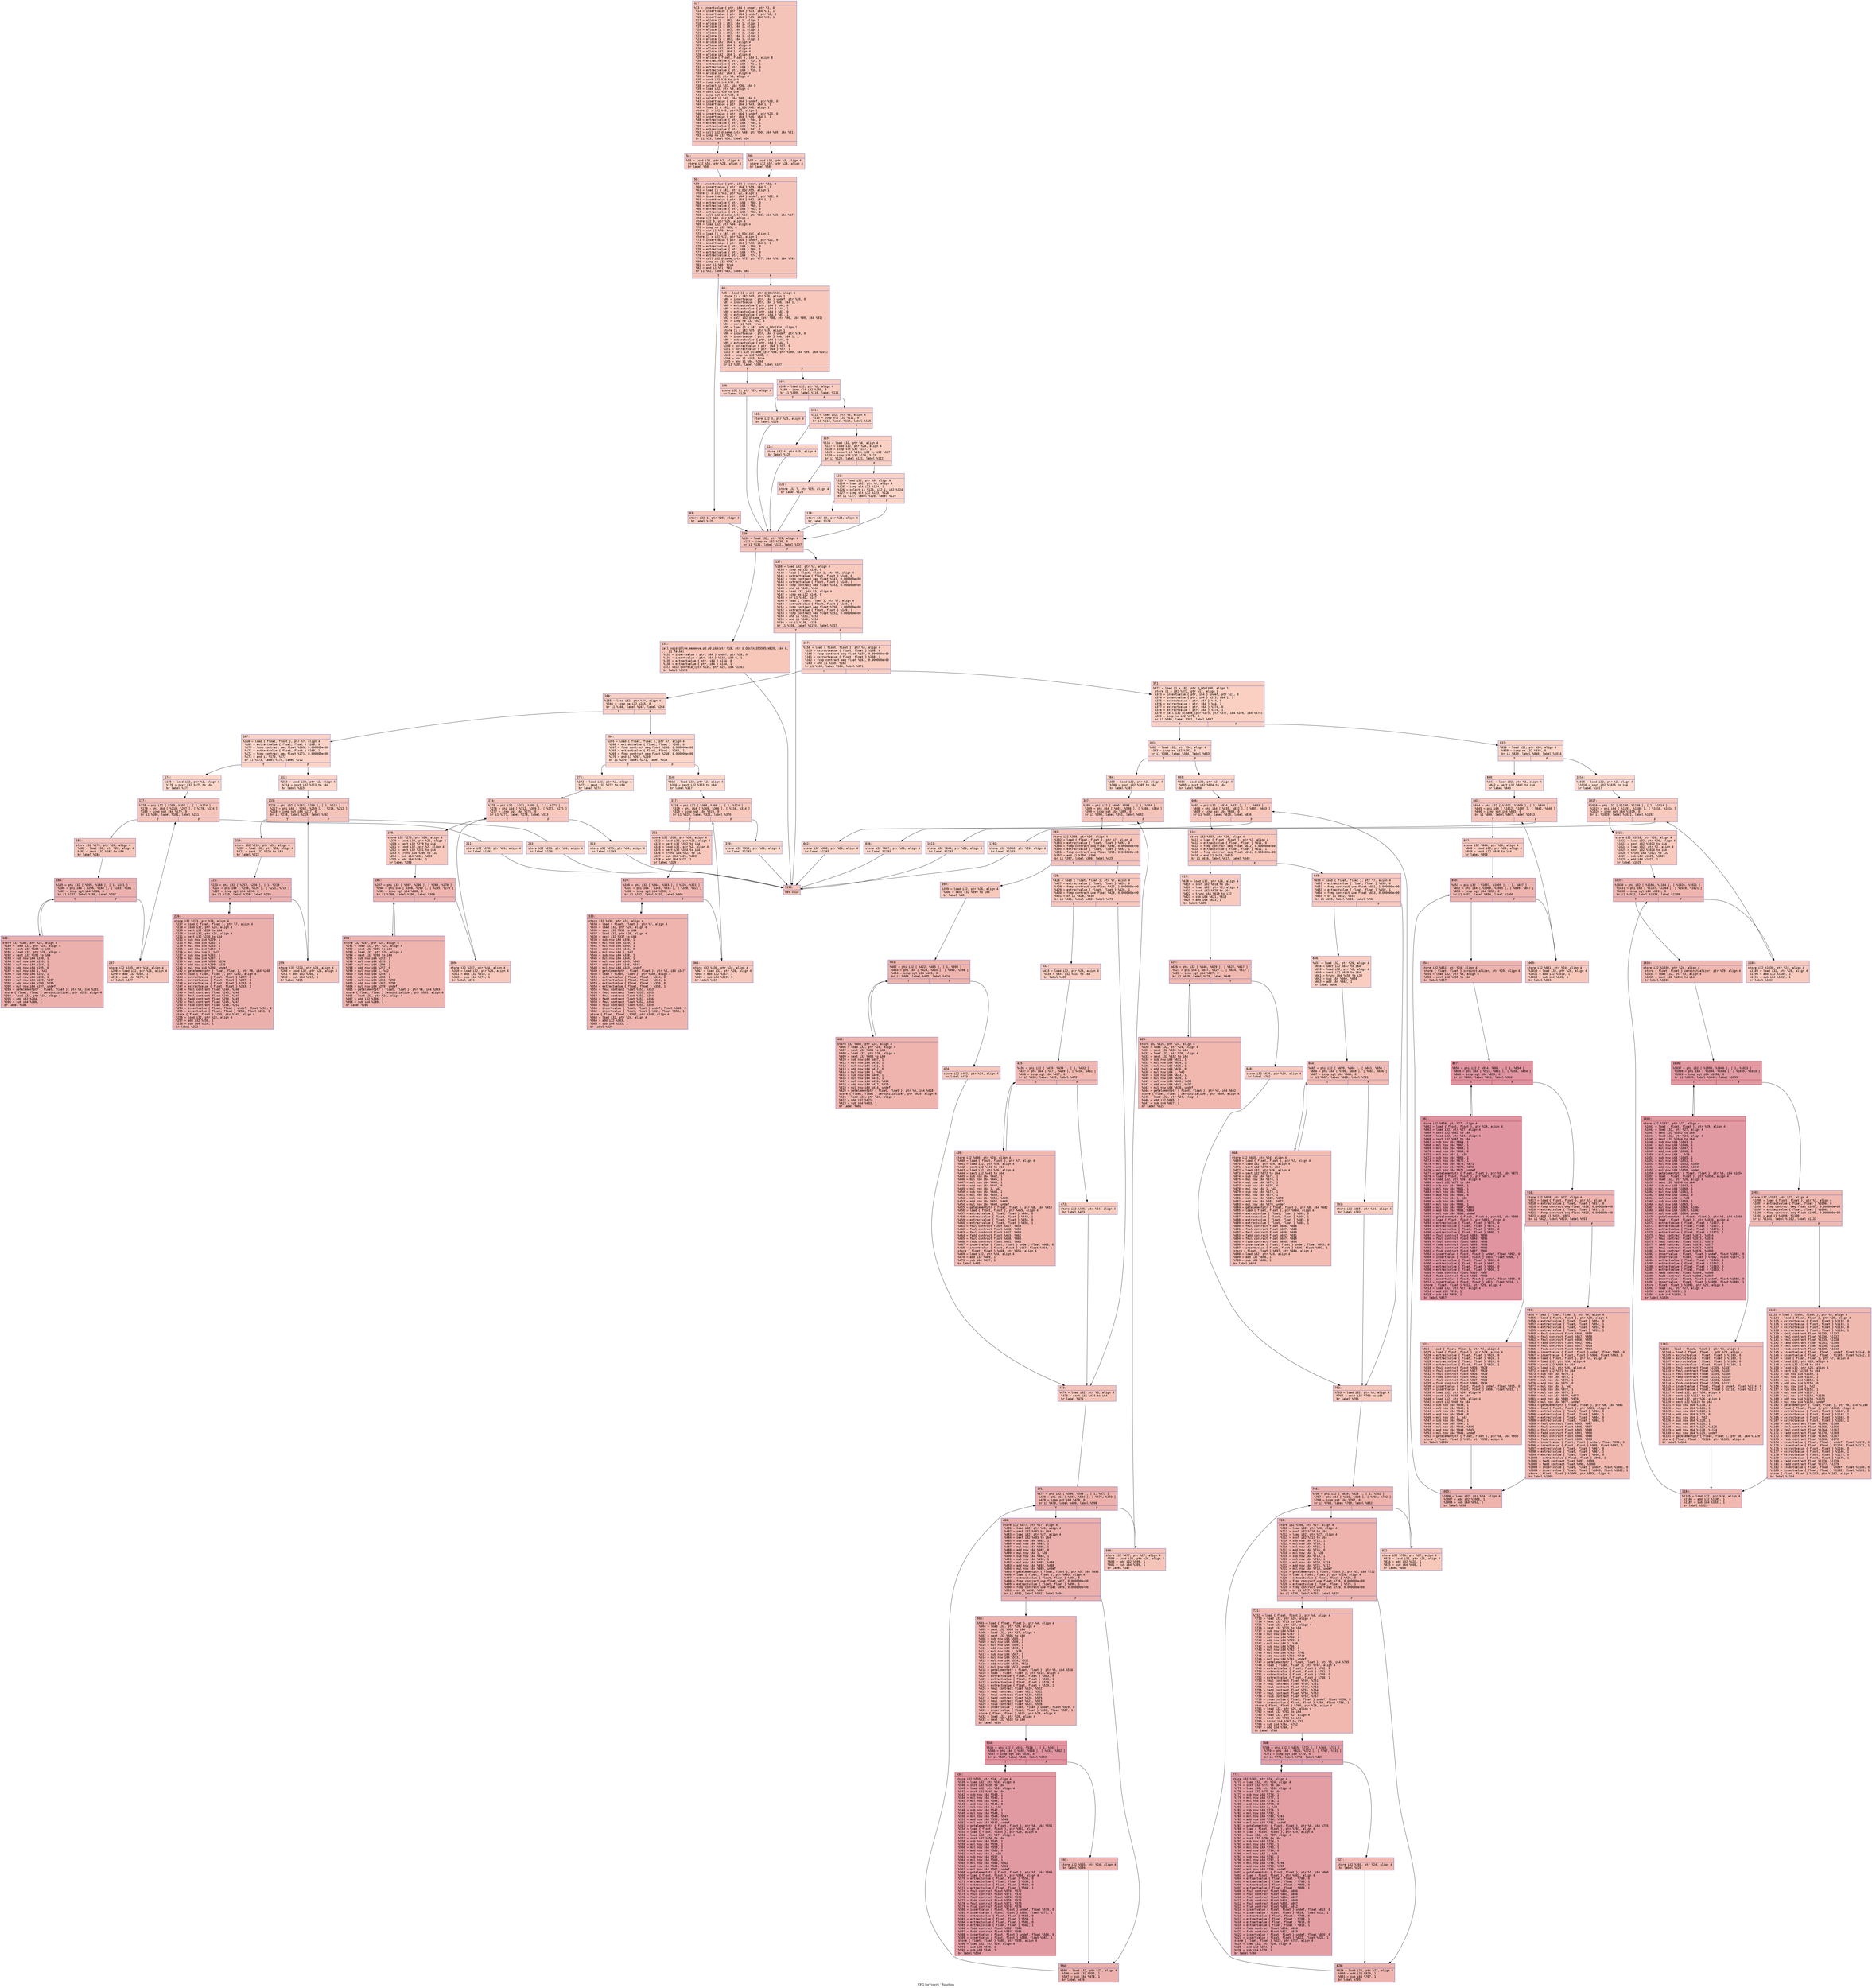digraph "CFG for 'csyrk_' function" {
	label="CFG for 'csyrk_' function";

	Node0x55ee0fda79a0 [shape=record,color="#3d50c3ff", style=filled, fillcolor="#e97a5f70" fontname="Courier",label="{12:\l|  %13 = insertvalue \{ ptr, i64 \} undef, ptr %1, 0\l  %14 = insertvalue \{ ptr, i64 \} %13, i64 %11, 1\l  %15 = insertvalue \{ ptr, i64 \} undef, ptr %0, 0\l  %16 = insertvalue \{ ptr, i64 \} %15, i64 %10, 1\l  %17 = alloca [1 x i8], i64 1, align 1\l  %18 = alloca [6 x i8], i64 1, align 1\l  %19 = alloca [1 x i8], i64 1, align 1\l  %20 = alloca [1 x i8], i64 1, align 1\l  %21 = alloca [1 x i8], i64 1, align 1\l  %22 = alloca [1 x i8], i64 1, align 1\l  %23 = alloca [1 x i8], i64 1, align 1\l  %24 = alloca i32, i64 1, align 4\l  %25 = alloca i32, i64 1, align 4\l  %26 = alloca i32, i64 1, align 4\l  %27 = alloca i32, i64 1, align 4\l  %28 = alloca i32, i64 1, align 4\l  %29 = alloca \{ float, float \}, i64 1, align 8\l  %30 = extractvalue \{ ptr, i64 \} %14, 0\l  %31 = extractvalue \{ ptr, i64 \} %14, 1\l  %32 = extractvalue \{ ptr, i64 \} %16, 0\l  %33 = extractvalue \{ ptr, i64 \} %16, 1\l  %34 = alloca i32, i64 1, align 4\l  %35 = load i32, ptr %6, align 4\l  %36 = sext i32 %35 to i64\l  %37 = icmp sgt i64 %36, 0\l  %38 = select i1 %37, i64 %36, i64 0\l  %39 = load i32, ptr %9, align 4\l  %40 = sext i32 %39 to i64\l  %41 = icmp sgt i64 %40, 0\l  %42 = select i1 %41, i64 %40, i64 0\l  %43 = insertvalue \{ ptr, i64 \} undef, ptr %30, 0\l  %44 = insertvalue \{ ptr, i64 \} %43, i64 1, 1\l  %45 = load [1 x i8], ptr @_QQclX4E, align 1\l  store [1 x i8] %45, ptr %23, align 1\l  %46 = insertvalue \{ ptr, i64 \} undef, ptr %23, 0\l  %47 = insertvalue \{ ptr, i64 \} %46, i64 1, 1\l  %48 = extractvalue \{ ptr, i64 \} %44, 0\l  %49 = extractvalue \{ ptr, i64 \} %44, 1\l  %50 = extractvalue \{ ptr, i64 \} %47, 0\l  %51 = extractvalue \{ ptr, i64 \} %47, 1\l  %52 = call i32 @lsame_(ptr %48, ptr %50, i64 %49, i64 %51)\l  %53 = icmp ne i32 %52, 0\l  br i1 %53, label %54, label %56\l|{<s0>T|<s1>F}}"];
	Node0x55ee0fda79a0:s0 -> Node0x55ee0fda98f0[tooltip="12 -> 54\nProbability 62.50%" ];
	Node0x55ee0fda79a0:s1 -> Node0x55ee0fda9940[tooltip="12 -> 56\nProbability 37.50%" ];
	Node0x55ee0fda98f0 [shape=record,color="#3d50c3ff", style=filled, fillcolor="#ec7f6370" fontname="Courier",label="{54:\l|  %55 = load i32, ptr %2, align 4\l  store i32 %55, ptr %28, align 4\l  br label %58\l}"];
	Node0x55ee0fda98f0 -> Node0x55ee0fda9b60[tooltip="54 -> 58\nProbability 100.00%" ];
	Node0x55ee0fda9940 [shape=record,color="#3d50c3ff", style=filled, fillcolor="#ef886b70" fontname="Courier",label="{56:\l|  %57 = load i32, ptr %3, align 4\l  store i32 %57, ptr %28, align 4\l  br label %58\l}"];
	Node0x55ee0fda9940 -> Node0x55ee0fda9b60[tooltip="56 -> 58\nProbability 100.00%" ];
	Node0x55ee0fda9b60 [shape=record,color="#3d50c3ff", style=filled, fillcolor="#e97a5f70" fontname="Courier",label="{58:\l|  %59 = insertvalue \{ ptr, i64 \} undef, ptr %32, 0\l  %60 = insertvalue \{ ptr, i64 \} %59, i64 1, 1\l  %61 = load [1 x i8], ptr @_QQclX55, align 1\l  store [1 x i8] %61, ptr %22, align 1\l  %62 = insertvalue \{ ptr, i64 \} undef, ptr %22, 0\l  %63 = insertvalue \{ ptr, i64 \} %62, i64 1, 1\l  %64 = extractvalue \{ ptr, i64 \} %60, 0\l  %65 = extractvalue \{ ptr, i64 \} %60, 1\l  %66 = extractvalue \{ ptr, i64 \} %63, 0\l  %67 = extractvalue \{ ptr, i64 \} %63, 1\l  %68 = call i32 @lsame_(ptr %64, ptr %66, i64 %65, i64 %67)\l  store i32 %68, ptr %34, align 4\l  store i32 0, ptr %25, align 4\l  %69 = load i32, ptr %34, align 4\l  %70 = icmp ne i32 %69, 0\l  %71 = xor i1 %70, true\l  %72 = load [1 x i8], ptr @_QQclX4C, align 1\l  store [1 x i8] %72, ptr %21, align 1\l  %73 = insertvalue \{ ptr, i64 \} undef, ptr %21, 0\l  %74 = insertvalue \{ ptr, i64 \} %73, i64 1, 1\l  %75 = extractvalue \{ ptr, i64 \} %60, 0\l  %76 = extractvalue \{ ptr, i64 \} %60, 1\l  %77 = extractvalue \{ ptr, i64 \} %74, 0\l  %78 = extractvalue \{ ptr, i64 \} %74, 1\l  %79 = call i32 @lsame_(ptr %75, ptr %77, i64 %76, i64 %78)\l  %80 = icmp ne i32 %79, 0\l  %81 = xor i1 %80, true\l  %82 = and i1 %71, %81\l  br i1 %82, label %83, label %84\l|{<s0>T|<s1>F}}"];
	Node0x55ee0fda9b60:s0 -> Node0x55ee0fdaafc0[tooltip="58 -> 83\nProbability 50.00%" ];
	Node0x55ee0fda9b60:s1 -> Node0x55ee0fdab010[tooltip="58 -> 84\nProbability 50.00%" ];
	Node0x55ee0fdaafc0 [shape=record,color="#3d50c3ff", style=filled, fillcolor="#ed836670" fontname="Courier",label="{83:\l|  store i32 1, ptr %25, align 4\l  br label %129\l}"];
	Node0x55ee0fdaafc0 -> Node0x55ee0fdab1b0[tooltip="83 -> 129\nProbability 100.00%" ];
	Node0x55ee0fdab010 [shape=record,color="#3d50c3ff", style=filled, fillcolor="#ed836670" fontname="Courier",label="{84:\l|  %85 = load [1 x i8], ptr @_QQclX4E, align 1\l  store [1 x i8] %85, ptr %20, align 1\l  %86 = insertvalue \{ ptr, i64 \} undef, ptr %20, 0\l  %87 = insertvalue \{ ptr, i64 \} %86, i64 1, 1\l  %88 = extractvalue \{ ptr, i64 \} %44, 0\l  %89 = extractvalue \{ ptr, i64 \} %44, 1\l  %90 = extractvalue \{ ptr, i64 \} %87, 0\l  %91 = extractvalue \{ ptr, i64 \} %87, 1\l  %92 = call i32 @lsame_(ptr %88, ptr %90, i64 %89, i64 %91)\l  %93 = icmp ne i32 %92, 0\l  %94 = xor i1 %93, true\l  %95 = load [1 x i8], ptr @_QQclX54, align 1\l  store [1 x i8] %95, ptr %19, align 1\l  %96 = insertvalue \{ ptr, i64 \} undef, ptr %19, 0\l  %97 = insertvalue \{ ptr, i64 \} %96, i64 1, 1\l  %98 = extractvalue \{ ptr, i64 \} %44, 0\l  %99 = extractvalue \{ ptr, i64 \} %44, 1\l  %100 = extractvalue \{ ptr, i64 \} %97, 0\l  %101 = extractvalue \{ ptr, i64 \} %97, 1\l  %102 = call i32 @lsame_(ptr %98, ptr %100, i64 %99, i64 %101)\l  %103 = icmp ne i32 %102, 0\l  %104 = xor i1 %103, true\l  %105 = and i1 %94, %104\l  br i1 %105, label %106, label %107\l|{<s0>T|<s1>F}}"];
	Node0x55ee0fdab010:s0 -> Node0x55ee0fda93e0[tooltip="84 -> 106\nProbability 50.00%" ];
	Node0x55ee0fdab010:s1 -> Node0x55ee0fda9430[tooltip="84 -> 107\nProbability 50.00%" ];
	Node0x55ee0fda93e0 [shape=record,color="#3d50c3ff", style=filled, fillcolor="#f08b6e70" fontname="Courier",label="{106:\l|  store i32 2, ptr %25, align 4\l  br label %129\l}"];
	Node0x55ee0fda93e0 -> Node0x55ee0fdab1b0[tooltip="106 -> 129\nProbability 100.00%" ];
	Node0x55ee0fda9430 [shape=record,color="#3d50c3ff", style=filled, fillcolor="#f08b6e70" fontname="Courier",label="{107:\l|  %108 = load i32, ptr %2, align 4\l  %109 = icmp slt i32 %108, 0\l  br i1 %109, label %110, label %111\l|{<s0>T|<s1>F}}"];
	Node0x55ee0fda9430:s0 -> Node0x55ee0fdacd00[tooltip="107 -> 110\nProbability 37.50%" ];
	Node0x55ee0fda9430:s1 -> Node0x55ee0fdacd50[tooltip="107 -> 111\nProbability 62.50%" ];
	Node0x55ee0fdacd00 [shape=record,color="#3d50c3ff", style=filled, fillcolor="#f3947570" fontname="Courier",label="{110:\l|  store i32 3, ptr %25, align 4\l  br label %129\l}"];
	Node0x55ee0fdacd00 -> Node0x55ee0fdab1b0[tooltip="110 -> 129\nProbability 100.00%" ];
	Node0x55ee0fdacd50 [shape=record,color="#3d50c3ff", style=filled, fillcolor="#f2907270" fontname="Courier",label="{111:\l|  %112 = load i32, ptr %3, align 4\l  %113 = icmp slt i32 %112, 0\l  br i1 %113, label %114, label %115\l|{<s0>T|<s1>F}}"];
	Node0x55ee0fdacd50:s0 -> Node0x55ee0fdad070[tooltip="111 -> 114\nProbability 37.50%" ];
	Node0x55ee0fdacd50:s1 -> Node0x55ee0fdad0c0[tooltip="111 -> 115\nProbability 62.50%" ];
	Node0x55ee0fdad070 [shape=record,color="#3d50c3ff", style=filled, fillcolor="#f59c7d70" fontname="Courier",label="{114:\l|  store i32 4, ptr %25, align 4\l  br label %129\l}"];
	Node0x55ee0fdad070 -> Node0x55ee0fdab1b0[tooltip="114 -> 129\nProbability 100.00%" ];
	Node0x55ee0fdad0c0 [shape=record,color="#3d50c3ff", style=filled, fillcolor="#f3947570" fontname="Courier",label="{115:\l|  %116 = load i32, ptr %6, align 4\l  %117 = load i32, ptr %28, align 4\l  %118 = icmp slt i32 %117, 1\l  %119 = select i1 %118, i32 1, i32 %117\l  %120 = icmp slt i32 %116, %119\l  br i1 %120, label %121, label %122\l|{<s0>T|<s1>F}}"];
	Node0x55ee0fdad0c0:s0 -> Node0x55ee0fdad5a0[tooltip="115 -> 121\nProbability 50.00%" ];
	Node0x55ee0fdad0c0:s1 -> Node0x55ee0fdad5f0[tooltip="115 -> 122\nProbability 50.00%" ];
	Node0x55ee0fdad5a0 [shape=record,color="#3d50c3ff", style=filled, fillcolor="#f59c7d70" fontname="Courier",label="{121:\l|  store i32 7, ptr %25, align 4\l  br label %129\l}"];
	Node0x55ee0fdad5a0 -> Node0x55ee0fdab1b0[tooltip="121 -> 129\nProbability 100.00%" ];
	Node0x55ee0fdad5f0 [shape=record,color="#3d50c3ff", style=filled, fillcolor="#f59c7d70" fontname="Courier",label="{122:\l|  %123 = load i32, ptr %9, align 4\l  %124 = load i32, ptr %2, align 4\l  %125 = icmp slt i32 %124, 1\l  %126 = select i1 %125, i32 1, i32 %124\l  %127 = icmp slt i32 %123, %126\l  br i1 %127, label %128, label %129\l|{<s0>T|<s1>F}}"];
	Node0x55ee0fdad5f0:s0 -> Node0x55ee0fdadad0[tooltip="122 -> 128\nProbability 50.00%" ];
	Node0x55ee0fdad5f0:s1 -> Node0x55ee0fdab1b0[tooltip="122 -> 129\nProbability 50.00%" ];
	Node0x55ee0fdadad0 [shape=record,color="#3d50c3ff", style=filled, fillcolor="#f6a38570" fontname="Courier",label="{128:\l|  store i32 10, ptr %25, align 4\l  br label %129\l}"];
	Node0x55ee0fdadad0 -> Node0x55ee0fdab1b0[tooltip="128 -> 129\nProbability 100.00%" ];
	Node0x55ee0fdab1b0 [shape=record,color="#3d50c3ff", style=filled, fillcolor="#e97a5f70" fontname="Courier",label="{129:\l|  %130 = load i32, ptr %25, align 4\l  %131 = icmp ne i32 %130, 0\l  br i1 %131, label %132, label %137\l|{<s0>T|<s1>F}}"];
	Node0x55ee0fdab1b0:s0 -> Node0x55ee0fdaddf0[tooltip="129 -> 132\nProbability 62.50%" ];
	Node0x55ee0fdab1b0:s1 -> Node0x55ee0fdade40[tooltip="129 -> 137\nProbability 37.50%" ];
	Node0x55ee0fdaddf0 [shape=record,color="#3d50c3ff", style=filled, fillcolor="#ec7f6370" fontname="Courier",label="{132:\l|  call void @llvm.memmove.p0.p0.i64(ptr %18, ptr @_QQclX435359524B20, i64 6,\l... i1 false)\l  %133 = insertvalue \{ ptr, i64 \} undef, ptr %18, 0\l  %134 = insertvalue \{ ptr, i64 \} %133, i64 6, 1\l  %135 = extractvalue \{ ptr, i64 \} %134, 0\l  %136 = extractvalue \{ ptr, i64 \} %134, 1\l  call void @xerbla_(ptr %135, ptr %25, i64 %136)\l  br label %1193\l}"];
	Node0x55ee0fdaddf0 -> Node0x55ee0fdae440[tooltip="132 -> 1193\nProbability 100.00%" ];
	Node0x55ee0fdade40 [shape=record,color="#3d50c3ff", style=filled, fillcolor="#ef886b70" fontname="Courier",label="{137:\l|  %138 = load i32, ptr %2, align 4\l  %139 = icmp eq i32 %138, 0\l  %140 = load \{ float, float \}, ptr %4, align 4\l  %141 = extractvalue \{ float, float \} %140, 0\l  %142 = fcmp contract oeq float %141, 0.000000e+00\l  %143 = extractvalue \{ float, float \} %140, 1\l  %144 = fcmp contract oeq float %143, 0.000000e+00\l  %145 = and i1 %142, %144\l  %146 = load i32, ptr %3, align 4\l  %147 = icmp eq i32 %146, 0\l  %148 = or i1 %145, %147\l  %149 = load \{ float, float \}, ptr %7, align 4\l  %150 = extractvalue \{ float, float \} %149, 0\l  %151 = fcmp contract oeq float %150, 1.000000e+00\l  %152 = extractvalue \{ float, float \} %149, 1\l  %153 = fcmp contract oeq float %152, 0.000000e+00\l  %154 = and i1 %151, %153\l  %155 = and i1 %148, %154\l  %156 = or i1 %139, %155\l  br i1 %156, label %1193, label %157\l|{<s0>T|<s1>F}}"];
	Node0x55ee0fdade40:s0 -> Node0x55ee0fdae440[tooltip="137 -> 1193\nProbability 50.00%" ];
	Node0x55ee0fdade40:s1 -> Node0x55ee0fdae960[tooltip="137 -> 157\nProbability 50.00%" ];
	Node0x55ee0fdae960 [shape=record,color="#3d50c3ff", style=filled, fillcolor="#f2907270" fontname="Courier",label="{157:\l|  %158 = load \{ float, float \}, ptr %4, align 4\l  %159 = extractvalue \{ float, float \} %158, 0\l  %160 = fcmp contract oeq float %159, 0.000000e+00\l  %161 = extractvalue \{ float, float \} %158, 1\l  %162 = fcmp contract oeq float %161, 0.000000e+00\l  %163 = and i1 %160, %162\l  br i1 %163, label %164, label %371\l|{<s0>T|<s1>F}}"];
	Node0x55ee0fdae960:s0 -> Node0x55ee0fdc8140[tooltip="157 -> 164\nProbability 50.00%" ];
	Node0x55ee0fdae960:s1 -> Node0x55ee0fdc8190[tooltip="157 -> 371\nProbability 50.00%" ];
	Node0x55ee0fdc8140 [shape=record,color="#3d50c3ff", style=filled, fillcolor="#f3947570" fontname="Courier",label="{164:\l|  %165 = load i32, ptr %34, align 4\l  %166 = icmp ne i32 %165, 0\l  br i1 %166, label %167, label %264\l|{<s0>T|<s1>F}}"];
	Node0x55ee0fdc8140:s0 -> Node0x55ee0fdc83a0[tooltip="164 -> 167\nProbability 62.50%" ];
	Node0x55ee0fdc8140:s1 -> Node0x55ee0fdc83f0[tooltip="164 -> 264\nProbability 37.50%" ];
	Node0x55ee0fdc83a0 [shape=record,color="#3d50c3ff", style=filled, fillcolor="#f59c7d70" fontname="Courier",label="{167:\l|  %168 = load \{ float, float \}, ptr %7, align 4\l  %169 = extractvalue \{ float, float \} %168, 0\l  %170 = fcmp contract oeq float %169, 0.000000e+00\l  %171 = extractvalue \{ float, float \} %168, 1\l  %172 = fcmp contract oeq float %171, 0.000000e+00\l  %173 = and i1 %170, %172\l  br i1 %173, label %174, label %212\l|{<s0>T|<s1>F}}"];
	Node0x55ee0fdc83a0:s0 -> Node0x55ee0fdc8840[tooltip="167 -> 174\nProbability 50.00%" ];
	Node0x55ee0fdc83a0:s1 -> Node0x55ee0fdc8890[tooltip="167 -> 212\nProbability 50.00%" ];
	Node0x55ee0fdc8840 [shape=record,color="#3d50c3ff", style=filled, fillcolor="#f6a38570" fontname="Courier",label="{174:\l|  %175 = load i32, ptr %2, align 4\l  %176 = sext i32 %175 to i64\l  br label %177\l}"];
	Node0x55ee0fdc8840 -> Node0x55ee0fdc8a80[tooltip="174 -> 177\nProbability 100.00%" ];
	Node0x55ee0fdc8a80 [shape=record,color="#3d50c3ff", style=filled, fillcolor="#e97a5f70" fontname="Courier",label="{177:\l|  %178 = phi i32 [ %209, %207 ], [ 1, %174 ]\l  %179 = phi i64 [ %210, %207 ], [ %176, %174 ]\l  %180 = icmp sgt i64 %179, 0\l  br i1 %180, label %181, label %211\l|{<s0>T|<s1>F}}"];
	Node0x55ee0fdc8a80:s0 -> Node0x55ee0fdc8da0[tooltip="177 -> 181\nProbability 96.88%" ];
	Node0x55ee0fdc8a80:s1 -> Node0x55ee0fdc8df0[tooltip="177 -> 211\nProbability 3.12%" ];
	Node0x55ee0fdc8da0 [shape=record,color="#3d50c3ff", style=filled, fillcolor="#e97a5f70" fontname="Courier",label="{181:\l|  store i32 %178, ptr %26, align 4\l  %182 = load i32, ptr %26, align 4\l  %183 = sext i32 %182 to i64\l  br label %184\l}"];
	Node0x55ee0fdc8da0 -> Node0x55ee0fdc9080[tooltip="181 -> 184\nProbability 100.00%" ];
	Node0x55ee0fdc9080 [shape=record,color="#3d50c3ff", style=filled, fillcolor="#d24b4070" fontname="Courier",label="{184:\l|  %185 = phi i32 [ %205, %188 ], [ 1, %181 ]\l  %186 = phi i64 [ %206, %188 ], [ %183, %181 ]\l  %187 = icmp sgt i64 %186, 0\l  br i1 %187, label %188, label %207\l|{<s0>T|<s1>F}}"];
	Node0x55ee0fdc9080:s0 -> Node0x55ee0fdc9140[tooltip="184 -> 188\nProbability 96.88%" ];
	Node0x55ee0fdc9080:s1 -> Node0x55ee0fdc8b40[tooltip="184 -> 207\nProbability 3.12%" ];
	Node0x55ee0fdc9140 [shape=record,color="#3d50c3ff", style=filled, fillcolor="#d24b4070" fontname="Courier",label="{188:\l|  store i32 %185, ptr %24, align 4\l  %189 = load i32, ptr %24, align 4\l  %190 = sext i32 %189 to i64\l  %191 = load i32, ptr %26, align 4\l  %192 = sext i32 %191 to i64\l  %193 = sub nsw i64 %190, 1\l  %194 = mul nsw i64 %193, 1\l  %195 = mul nsw i64 %194, 1\l  %196 = add nsw i64 %195, 0\l  %197 = mul nsw i64 1, %42\l  %198 = sub nsw i64 %192, 1\l  %199 = mul nsw i64 %198, 1\l  %200 = mul nsw i64 %199, %197\l  %201 = add nsw i64 %200, %196\l  %202 = mul nsw i64 %197, undef\l  %203 = getelementptr \{ float, float \}, ptr %8, i64 %201\l  store \{ float, float \} zeroinitializer, ptr %203, align 4\l  %204 = load i32, ptr %24, align 4\l  %205 = add i32 %204, 1\l  %206 = sub i64 %186, 1\l  br label %184\l}"];
	Node0x55ee0fdc9140 -> Node0x55ee0fdc9080[tooltip="188 -> 184\nProbability 100.00%" ];
	Node0x55ee0fdc8b40 [shape=record,color="#3d50c3ff", style=filled, fillcolor="#e97a5f70" fontname="Courier",label="{207:\l|  store i32 %185, ptr %24, align 4\l  %208 = load i32, ptr %26, align 4\l  %209 = add i32 %208, 1\l  %210 = sub i64 %179, 1\l  br label %177\l}"];
	Node0x55ee0fdc8b40 -> Node0x55ee0fdc8a80[tooltip="207 -> 177\nProbability 100.00%" ];
	Node0x55ee0fdc8df0 [shape=record,color="#3d50c3ff", style=filled, fillcolor="#f6a38570" fontname="Courier",label="{211:\l|  store i32 %178, ptr %26, align 4\l  br label %1193\l}"];
	Node0x55ee0fdc8df0 -> Node0x55ee0fdae440[tooltip="211 -> 1193\nProbability 100.00%" ];
	Node0x55ee0fdc8890 [shape=record,color="#3d50c3ff", style=filled, fillcolor="#f6a38570" fontname="Courier",label="{212:\l|  %213 = load i32, ptr %2, align 4\l  %214 = sext i32 %213 to i64\l  br label %215\l}"];
	Node0x55ee0fdc8890 -> Node0x55ee0fdac830[tooltip="212 -> 215\nProbability 100.00%" ];
	Node0x55ee0fdac830 [shape=record,color="#3d50c3ff", style=filled, fillcolor="#e97a5f70" fontname="Courier",label="{215:\l|  %216 = phi i32 [ %261, %259 ], [ 1, %212 ]\l  %217 = phi i64 [ %262, %259 ], [ %214, %212 ]\l  %218 = icmp sgt i64 %217, 0\l  br i1 %218, label %219, label %263\l|{<s0>T|<s1>F}}"];
	Node0x55ee0fdac830:s0 -> Node0x55ee0fdcb7c0[tooltip="215 -> 219\nProbability 96.88%" ];
	Node0x55ee0fdac830:s1 -> Node0x55ee0fdcb810[tooltip="215 -> 263\nProbability 3.12%" ];
	Node0x55ee0fdcb7c0 [shape=record,color="#3d50c3ff", style=filled, fillcolor="#e97a5f70" fontname="Courier",label="{219:\l|  store i32 %216, ptr %26, align 4\l  %220 = load i32, ptr %26, align 4\l  %221 = sext i32 %220 to i64\l  br label %222\l}"];
	Node0x55ee0fdcb7c0 -> Node0x55ee0fdcbaa0[tooltip="219 -> 222\nProbability 100.00%" ];
	Node0x55ee0fdcbaa0 [shape=record,color="#3d50c3ff", style=filled, fillcolor="#d24b4070" fontname="Courier",label="{222:\l|  %223 = phi i32 [ %257, %226 ], [ 1, %219 ]\l  %224 = phi i64 [ %258, %226 ], [ %221, %219 ]\l  %225 = icmp sgt i64 %224, 0\l  br i1 %225, label %226, label %259\l|{<s0>T|<s1>F}}"];
	Node0x55ee0fdcbaa0:s0 -> Node0x55ee0fdcbb60[tooltip="222 -> 226\nProbability 96.88%" ];
	Node0x55ee0fdcbaa0:s1 -> Node0x55ee0fdac8f0[tooltip="222 -> 259\nProbability 3.12%" ];
	Node0x55ee0fdcbb60 [shape=record,color="#3d50c3ff", style=filled, fillcolor="#d24b4070" fontname="Courier",label="{226:\l|  store i32 %223, ptr %24, align 4\l  %227 = load \{ float, float \}, ptr %7, align 4\l  %228 = load i32, ptr %24, align 4\l  %229 = sext i32 %228 to i64\l  %230 = load i32, ptr %26, align 4\l  %231 = sext i32 %230 to i64\l  %232 = sub nsw i64 %229, 1\l  %233 = mul nsw i64 %232, 1\l  %234 = mul nsw i64 %233, 1\l  %235 = add nsw i64 %234, 0\l  %236 = mul nsw i64 1, %42\l  %237 = sub nsw i64 %231, 1\l  %238 = mul nsw i64 %237, 1\l  %239 = mul nsw i64 %238, %236\l  %240 = add nsw i64 %239, %235\l  %241 = mul nsw i64 %236, undef\l  %242 = getelementptr \{ float, float \}, ptr %8, i64 %240\l  %243 = load \{ float, float \}, ptr %242, align 4\l  %244 = extractvalue \{ float, float \} %227, 0\l  %245 = extractvalue \{ float, float \} %227, 1\l  %246 = extractvalue \{ float, float \} %243, 0\l  %247 = extractvalue \{ float, float \} %243, 1\l  %248 = fmul contract float %244, %246\l  %249 = fmul contract float %245, %246\l  %250 = fmul contract float %244, %247\l  %251 = fadd contract float %250, %249\l  %252 = fmul contract float %245, %247\l  %253 = fsub contract float %248, %252\l  %254 = insertvalue \{ float, float \} undef, float %253, 0\l  %255 = insertvalue \{ float, float \} %254, float %251, 1\l  store \{ float, float \} %255, ptr %242, align 4\l  %256 = load i32, ptr %24, align 4\l  %257 = add i32 %256, 1\l  %258 = sub i64 %224, 1\l  br label %222\l}"];
	Node0x55ee0fdcbb60 -> Node0x55ee0fdcbaa0[tooltip="226 -> 222\nProbability 100.00%" ];
	Node0x55ee0fdac8f0 [shape=record,color="#3d50c3ff", style=filled, fillcolor="#e97a5f70" fontname="Courier",label="{259:\l|  store i32 %223, ptr %24, align 4\l  %260 = load i32, ptr %26, align 4\l  %261 = add i32 %260, 1\l  %262 = sub i64 %217, 1\l  br label %215\l}"];
	Node0x55ee0fdac8f0 -> Node0x55ee0fdac830[tooltip="259 -> 215\nProbability 100.00%" ];
	Node0x55ee0fdcb810 [shape=record,color="#3d50c3ff", style=filled, fillcolor="#f6a38570" fontname="Courier",label="{263:\l|  store i32 %216, ptr %26, align 4\l  br label %1193\l}"];
	Node0x55ee0fdcb810 -> Node0x55ee0fdae440[tooltip="263 -> 1193\nProbability 100.00%" ];
	Node0x55ee0fdc83f0 [shape=record,color="#3d50c3ff", style=filled, fillcolor="#f5a08170" fontname="Courier",label="{264:\l|  %265 = load \{ float, float \}, ptr %7, align 4\l  %266 = extractvalue \{ float, float \} %265, 0\l  %267 = fcmp contract oeq float %266, 0.000000e+00\l  %268 = extractvalue \{ float, float \} %265, 1\l  %269 = fcmp contract oeq float %268, 0.000000e+00\l  %270 = and i1 %267, %269\l  br i1 %270, label %271, label %314\l|{<s0>T|<s1>F}}"];
	Node0x55ee0fdc83f0:s0 -> Node0x55ee0fdcd8f0[tooltip="264 -> 271\nProbability 50.00%" ];
	Node0x55ee0fdc83f0:s1 -> Node0x55ee0fdcd940[tooltip="264 -> 314\nProbability 50.00%" ];
	Node0x55ee0fdcd8f0 [shape=record,color="#3d50c3ff", style=filled, fillcolor="#f7a88970" fontname="Courier",label="{271:\l|  %272 = load i32, ptr %2, align 4\l  %273 = sext i32 %272 to i64\l  br label %274\l}"];
	Node0x55ee0fdcd8f0 -> Node0x55ee0fdcdb30[tooltip="271 -> 274\nProbability 100.00%" ];
	Node0x55ee0fdcdb30 [shape=record,color="#3d50c3ff", style=filled, fillcolor="#ed836670" fontname="Courier",label="{274:\l|  %275 = phi i32 [ %311, %309 ], [ 1, %271 ]\l  %276 = phi i64 [ %312, %309 ], [ %273, %271 ]\l  %277 = icmp sgt i64 %276, 0\l  br i1 %277, label %278, label %313\l|{<s0>T|<s1>F}}"];
	Node0x55ee0fdcdb30:s0 -> Node0x55ee0fdcde50[tooltip="274 -> 278\nProbability 96.88%" ];
	Node0x55ee0fdcdb30:s1 -> Node0x55ee0fdcdea0[tooltip="274 -> 313\nProbability 3.12%" ];
	Node0x55ee0fdcde50 [shape=record,color="#3d50c3ff", style=filled, fillcolor="#ed836670" fontname="Courier",label="{278:\l|  store i32 %275, ptr %26, align 4\l  %279 = load i32, ptr %26, align 4\l  %280 = sext i32 %279 to i64\l  %281 = load i32, ptr %2, align 4\l  %282 = sext i32 %281 to i64\l  %283 = trunc i64 %280 to i32\l  %284 = sub i64 %282, %280\l  %285 = add i64 %284, 1\l  br label %286\l}"];
	Node0x55ee0fdcde50 -> Node0x55ee0fdce3b0[tooltip="278 -> 286\nProbability 100.00%" ];
	Node0x55ee0fdce3b0 [shape=record,color="#3d50c3ff", style=filled, fillcolor="#d8564670" fontname="Courier",label="{286:\l|  %287 = phi i32 [ %307, %290 ], [ %283, %278 ]\l  %288 = phi i64 [ %308, %290 ], [ %285, %278 ]\l  %289 = icmp sgt i64 %288, 0\l  br i1 %289, label %290, label %309\l|{<s0>T|<s1>F}}"];
	Node0x55ee0fdce3b0:s0 -> Node0x55ee0fdce470[tooltip="286 -> 290\nProbability 96.88%" ];
	Node0x55ee0fdce3b0:s1 -> Node0x55ee0fdcdbf0[tooltip="286 -> 309\nProbability 3.12%" ];
	Node0x55ee0fdce470 [shape=record,color="#3d50c3ff", style=filled, fillcolor="#d8564670" fontname="Courier",label="{290:\l|  store i32 %287, ptr %24, align 4\l  %291 = load i32, ptr %24, align 4\l  %292 = sext i32 %291 to i64\l  %293 = load i32, ptr %26, align 4\l  %294 = sext i32 %293 to i64\l  %295 = sub nsw i64 %292, 1\l  %296 = mul nsw i64 %295, 1\l  %297 = mul nsw i64 %296, 1\l  %298 = add nsw i64 %297, 0\l  %299 = mul nsw i64 1, %42\l  %300 = sub nsw i64 %294, 1\l  %301 = mul nsw i64 %300, 1\l  %302 = mul nsw i64 %301, %299\l  %303 = add nsw i64 %302, %298\l  %304 = mul nsw i64 %299, undef\l  %305 = getelementptr \{ float, float \}, ptr %8, i64 %303\l  store \{ float, float \} zeroinitializer, ptr %305, align 4\l  %306 = load i32, ptr %24, align 4\l  %307 = add i32 %306, 1\l  %308 = sub i64 %288, 1\l  br label %286\l}"];
	Node0x55ee0fdce470 -> Node0x55ee0fdce3b0[tooltip="290 -> 286\nProbability 100.00%" ];
	Node0x55ee0fdcdbf0 [shape=record,color="#3d50c3ff", style=filled, fillcolor="#ed836670" fontname="Courier",label="{309:\l|  store i32 %287, ptr %24, align 4\l  %310 = load i32, ptr %26, align 4\l  %311 = add i32 %310, 1\l  %312 = sub i64 %276, 1\l  br label %274\l}"];
	Node0x55ee0fdcdbf0 -> Node0x55ee0fdcdb30[tooltip="309 -> 274\nProbability 100.00%" ];
	Node0x55ee0fdcdea0 [shape=record,color="#3d50c3ff", style=filled, fillcolor="#f7a88970" fontname="Courier",label="{313:\l|  store i32 %275, ptr %26, align 4\l  br label %1193\l}"];
	Node0x55ee0fdcdea0 -> Node0x55ee0fdae440[tooltip="313 -> 1193\nProbability 100.00%" ];
	Node0x55ee0fdcd940 [shape=record,color="#3d50c3ff", style=filled, fillcolor="#f7a88970" fontname="Courier",label="{314:\l|  %315 = load i32, ptr %2, align 4\l  %316 = sext i32 %315 to i64\l  br label %317\l}"];
	Node0x55ee0fdcd940 -> Node0x55ee0fdcf7a0[tooltip="314 -> 317\nProbability 100.00%" ];
	Node0x55ee0fdcf7a0 [shape=record,color="#3d50c3ff", style=filled, fillcolor="#ed836670" fontname="Courier",label="{317:\l|  %318 = phi i32 [ %368, %366 ], [ 1, %314 ]\l  %319 = phi i64 [ %369, %366 ], [ %316, %314 ]\l  %320 = icmp sgt i64 %319, 0\l  br i1 %320, label %321, label %370\l|{<s0>T|<s1>F}}"];
	Node0x55ee0fdcf7a0:s0 -> Node0x55ee0fdcfac0[tooltip="317 -> 321\nProbability 96.88%" ];
	Node0x55ee0fdcf7a0:s1 -> Node0x55ee0fdcfb10[tooltip="317 -> 370\nProbability 3.12%" ];
	Node0x55ee0fdcfac0 [shape=record,color="#3d50c3ff", style=filled, fillcolor="#ed836670" fontname="Courier",label="{321:\l|  store i32 %318, ptr %26, align 4\l  %322 = load i32, ptr %26, align 4\l  %323 = sext i32 %322 to i64\l  %324 = load i32, ptr %2, align 4\l  %325 = sext i32 %324 to i64\l  %326 = trunc i64 %323 to i32\l  %327 = sub i64 %325, %323\l  %328 = add i64 %327, 1\l  br label %329\l}"];
	Node0x55ee0fdcfac0 -> Node0x55ee0fdd0020[tooltip="321 -> 329\nProbability 100.00%" ];
	Node0x55ee0fdd0020 [shape=record,color="#3d50c3ff", style=filled, fillcolor="#d8564670" fontname="Courier",label="{329:\l|  %330 = phi i32 [ %364, %333 ], [ %326, %321 ]\l  %331 = phi i64 [ %365, %333 ], [ %328, %321 ]\l  %332 = icmp sgt i64 %331, 0\l  br i1 %332, label %333, label %366\l|{<s0>T|<s1>F}}"];
	Node0x55ee0fdd0020:s0 -> Node0x55ee0fdd00e0[tooltip="329 -> 333\nProbability 96.88%" ];
	Node0x55ee0fdd0020:s1 -> Node0x55ee0fdcf860[tooltip="329 -> 366\nProbability 3.12%" ];
	Node0x55ee0fdd00e0 [shape=record,color="#3d50c3ff", style=filled, fillcolor="#d8564670" fontname="Courier",label="{333:\l|  store i32 %330, ptr %24, align 4\l  %334 = load \{ float, float \}, ptr %7, align 4\l  %335 = load i32, ptr %24, align 4\l  %336 = sext i32 %335 to i64\l  %337 = load i32, ptr %26, align 4\l  %338 = sext i32 %337 to i64\l  %339 = sub nsw i64 %336, 1\l  %340 = mul nsw i64 %339, 1\l  %341 = mul nsw i64 %340, 1\l  %342 = add nsw i64 %341, 0\l  %343 = mul nsw i64 1, %42\l  %344 = sub nsw i64 %338, 1\l  %345 = mul nsw i64 %344, 1\l  %346 = mul nsw i64 %345, %343\l  %347 = add nsw i64 %346, %342\l  %348 = mul nsw i64 %343, undef\l  %349 = getelementptr \{ float, float \}, ptr %8, i64 %347\l  %350 = load \{ float, float \}, ptr %349, align 4\l  %351 = extractvalue \{ float, float \} %334, 0\l  %352 = extractvalue \{ float, float \} %334, 1\l  %353 = extractvalue \{ float, float \} %350, 0\l  %354 = extractvalue \{ float, float \} %350, 1\l  %355 = fmul contract float %351, %353\l  %356 = fmul contract float %352, %353\l  %357 = fmul contract float %351, %354\l  %358 = fadd contract float %357, %356\l  %359 = fmul contract float %352, %354\l  %360 = fsub contract float %355, %359\l  %361 = insertvalue \{ float, float \} undef, float %360, 0\l  %362 = insertvalue \{ float, float \} %361, float %358, 1\l  store \{ float, float \} %362, ptr %349, align 4\l  %363 = load i32, ptr %24, align 4\l  %364 = add i32 %363, 1\l  %365 = sub i64 %331, 1\l  br label %329\l}"];
	Node0x55ee0fdd00e0 -> Node0x55ee0fdd0020[tooltip="333 -> 329\nProbability 100.00%" ];
	Node0x55ee0fdcf860 [shape=record,color="#3d50c3ff", style=filled, fillcolor="#ed836670" fontname="Courier",label="{366:\l|  store i32 %330, ptr %24, align 4\l  %367 = load i32, ptr %26, align 4\l  %368 = add i32 %367, 1\l  %369 = sub i64 %319, 1\l  br label %317\l}"];
	Node0x55ee0fdcf860 -> Node0x55ee0fdcf7a0[tooltip="366 -> 317\nProbability 100.00%" ];
	Node0x55ee0fdcfb10 [shape=record,color="#3d50c3ff", style=filled, fillcolor="#f7a88970" fontname="Courier",label="{370:\l|  store i32 %318, ptr %26, align 4\l  br label %1193\l}"];
	Node0x55ee0fdcfb10 -> Node0x55ee0fdae440[tooltip="370 -> 1193\nProbability 100.00%" ];
	Node0x55ee0fdc8190 [shape=record,color="#3d50c3ff", style=filled, fillcolor="#f3947570" fontname="Courier",label="{371:\l|  %372 = load [1 x i8], ptr @_QQclX4E, align 1\l  store [1 x i8] %372, ptr %17, align 1\l  %373 = insertvalue \{ ptr, i64 \} undef, ptr %17, 0\l  %374 = insertvalue \{ ptr, i64 \} %373, i64 1, 1\l  %375 = extractvalue \{ ptr, i64 \} %44, 0\l  %376 = extractvalue \{ ptr, i64 \} %44, 1\l  %377 = extractvalue \{ ptr, i64 \} %374, 0\l  %378 = extractvalue \{ ptr, i64 \} %374, 1\l  %379 = call i32 @lsame_(ptr %375, ptr %377, i64 %376, i64 %378)\l  %380 = icmp ne i32 %379, 0\l  br i1 %380, label %381, label %837\l|{<s0>T|<s1>F}}"];
	Node0x55ee0fdc8190:s0 -> Node0x55ee0fdd21c0[tooltip="371 -> 381\nProbability 62.50%" ];
	Node0x55ee0fdc8190:s1 -> Node0x55ee0fdd2210[tooltip="371 -> 837\nProbability 37.50%" ];
	Node0x55ee0fdd21c0 [shape=record,color="#3d50c3ff", style=filled, fillcolor="#f59c7d70" fontname="Courier",label="{381:\l|  %382 = load i32, ptr %34, align 4\l  %383 = icmp ne i32 %382, 0\l  br i1 %383, label %384, label %603\l|{<s0>T|<s1>F}}"];
	Node0x55ee0fdd21c0:s0 -> Node0x55ee0fdc9660[tooltip="381 -> 384\nProbability 62.50%" ];
	Node0x55ee0fdd21c0:s1 -> Node0x55ee0fdc96b0[tooltip="381 -> 603\nProbability 37.50%" ];
	Node0x55ee0fdc9660 [shape=record,color="#3d50c3ff", style=filled, fillcolor="#f5a08170" fontname="Courier",label="{384:\l|  %385 = load i32, ptr %2, align 4\l  %386 = sext i32 %385 to i64\l  br label %387\l}"];
	Node0x55ee0fdc9660 -> Node0x55ee0fdc98a0[tooltip="384 -> 387\nProbability 100.00%" ];
	Node0x55ee0fdc98a0 [shape=record,color="#3d50c3ff", style=filled, fillcolor="#e97a5f70" fontname="Courier",label="{387:\l|  %388 = phi i32 [ %600, %598 ], [ 1, %384 ]\l  %389 = phi i64 [ %601, %598 ], [ %386, %384 ]\l  %390 = icmp sgt i64 %389, 0\l  br i1 %390, label %391, label %602\l|{<s0>T|<s1>F}}"];
	Node0x55ee0fdc98a0:s0 -> Node0x55ee0fdc9bc0[tooltip="387 -> 391\nProbability 96.88%" ];
	Node0x55ee0fdc98a0:s1 -> Node0x55ee0fdc9c10[tooltip="387 -> 602\nProbability 3.12%" ];
	Node0x55ee0fdc9bc0 [shape=record,color="#3d50c3ff", style=filled, fillcolor="#e97a5f70" fontname="Courier",label="{391:\l|  store i32 %388, ptr %26, align 4\l  %392 = load \{ float, float \}, ptr %7, align 4\l  %393 = extractvalue \{ float, float \} %392, 0\l  %394 = fcmp contract oeq float %393, 0.000000e+00\l  %395 = extractvalue \{ float, float \} %392, 1\l  %396 = fcmp contract oeq float %395, 0.000000e+00\l  %397 = and i1 %394, %396\l  br i1 %397, label %398, label %425\l|{<s0>T|<s1>F}}"];
	Node0x55ee0fdc9bc0:s0 -> Node0x55ee0fdca100[tooltip="391 -> 398\nProbability 50.00%" ];
	Node0x55ee0fdc9bc0:s1 -> Node0x55ee0fdca150[tooltip="391 -> 425\nProbability 50.00%" ];
	Node0x55ee0fdca100 [shape=record,color="#3d50c3ff", style=filled, fillcolor="#ed836670" fontname="Courier",label="{398:\l|  %399 = load i32, ptr %26, align 4\l  %400 = sext i32 %399 to i64\l  br label %401\l}"];
	Node0x55ee0fdca100 -> Node0x55ee0fdca340[tooltip="398 -> 401\nProbability 100.00%" ];
	Node0x55ee0fdca340 [shape=record,color="#3d50c3ff", style=filled, fillcolor="#d8564670" fontname="Courier",label="{401:\l|  %402 = phi i32 [ %422, %405 ], [ 1, %398 ]\l  %403 = phi i64 [ %423, %405 ], [ %400, %398 ]\l  %404 = icmp sgt i64 %403, 0\l  br i1 %404, label %405, label %424\l|{<s0>T|<s1>F}}"];
	Node0x55ee0fdca340:s0 -> Node0x55ee0fdca400[tooltip="401 -> 405\nProbability 96.88%" ];
	Node0x55ee0fdca340:s1 -> Node0x55ee0fdca660[tooltip="401 -> 424\nProbability 3.12%" ];
	Node0x55ee0fdca400 [shape=record,color="#3d50c3ff", style=filled, fillcolor="#d8564670" fontname="Courier",label="{405:\l|  store i32 %402, ptr %24, align 4\l  %406 = load i32, ptr %24, align 4\l  %407 = sext i32 %406 to i64\l  %408 = load i32, ptr %26, align 4\l  %409 = sext i32 %408 to i64\l  %410 = sub nsw i64 %407, 1\l  %411 = mul nsw i64 %410, 1\l  %412 = mul nsw i64 %411, 1\l  %413 = add nsw i64 %412, 0\l  %414 = mul nsw i64 1, %42\l  %415 = sub nsw i64 %409, 1\l  %416 = mul nsw i64 %415, 1\l  %417 = mul nsw i64 %416, %414\l  %418 = add nsw i64 %417, %413\l  %419 = mul nsw i64 %414, undef\l  %420 = getelementptr \{ float, float \}, ptr %8, i64 %418\l  store \{ float, float \} zeroinitializer, ptr %420, align 4\l  %421 = load i32, ptr %24, align 4\l  %422 = add i32 %421, 1\l  %423 = sub i64 %403, 1\l  br label %401\l}"];
	Node0x55ee0fdca400 -> Node0x55ee0fdca340[tooltip="405 -> 401\nProbability 100.00%" ];
	Node0x55ee0fdca660 [shape=record,color="#3d50c3ff", style=filled, fillcolor="#ed836670" fontname="Courier",label="{424:\l|  store i32 %402, ptr %24, align 4\l  br label %473\l}"];
	Node0x55ee0fdca660 -> Node0x55ee0fdcb370[tooltip="424 -> 473\nProbability 100.00%" ];
	Node0x55ee0fdca150 [shape=record,color="#3d50c3ff", style=filled, fillcolor="#ed836670" fontname="Courier",label="{425:\l|  %426 = load \{ float, float \}, ptr %7, align 4\l  %427 = extractvalue \{ float, float \} %426, 0\l  %428 = fcmp contract une float %427, 1.000000e+00\l  %429 = extractvalue \{ float, float \} %426, 1\l  %430 = fcmp contract une float %429, 0.000000e+00\l  %431 = or i1 %428, %430\l  br i1 %431, label %432, label %473\l|{<s0>T|<s1>F}}"];
	Node0x55ee0fdca150:s0 -> Node0x55ee0fdd6550[tooltip="425 -> 432\nProbability 50.00%" ];
	Node0x55ee0fdca150:s1 -> Node0x55ee0fdcb370[tooltip="425 -> 473\nProbability 50.00%" ];
	Node0x55ee0fdd6550 [shape=record,color="#3d50c3ff", style=filled, fillcolor="#f08b6e70" fontname="Courier",label="{432:\l|  %433 = load i32, ptr %26, align 4\l  %434 = sext i32 %433 to i64\l  br label %435\l}"];
	Node0x55ee0fdd6550 -> Node0x55ee0fdd6740[tooltip="432 -> 435\nProbability 100.00%" ];
	Node0x55ee0fdd6740 [shape=record,color="#3d50c3ff", style=filled, fillcolor="#dc5d4a70" fontname="Courier",label="{435:\l|  %436 = phi i32 [ %470, %439 ], [ 1, %432 ]\l  %437 = phi i64 [ %471, %439 ], [ %434, %432 ]\l  %438 = icmp sgt i64 %437, 0\l  br i1 %438, label %439, label %472\l|{<s0>T|<s1>F}}"];
	Node0x55ee0fdd6740:s0 -> Node0x55ee0fdd6800[tooltip="435 -> 439\nProbability 96.88%" ];
	Node0x55ee0fdd6740:s1 -> Node0x55ee0fdd6a60[tooltip="435 -> 472\nProbability 3.12%" ];
	Node0x55ee0fdd6800 [shape=record,color="#3d50c3ff", style=filled, fillcolor="#dc5d4a70" fontname="Courier",label="{439:\l|  store i32 %436, ptr %24, align 4\l  %440 = load \{ float, float \}, ptr %7, align 4\l  %441 = load i32, ptr %24, align 4\l  %442 = sext i32 %441 to i64\l  %443 = load i32, ptr %26, align 4\l  %444 = sext i32 %443 to i64\l  %445 = sub nsw i64 %442, 1\l  %446 = mul nsw i64 %445, 1\l  %447 = mul nsw i64 %446, 1\l  %448 = add nsw i64 %447, 0\l  %449 = mul nsw i64 1, %42\l  %450 = sub nsw i64 %444, 1\l  %451 = mul nsw i64 %450, 1\l  %452 = mul nsw i64 %451, %449\l  %453 = add nsw i64 %452, %448\l  %454 = mul nsw i64 %449, undef\l  %455 = getelementptr \{ float, float \}, ptr %8, i64 %453\l  %456 = load \{ float, float \}, ptr %455, align 4\l  %457 = extractvalue \{ float, float \} %440, 0\l  %458 = extractvalue \{ float, float \} %440, 1\l  %459 = extractvalue \{ float, float \} %456, 0\l  %460 = extractvalue \{ float, float \} %456, 1\l  %461 = fmul contract float %457, %459\l  %462 = fmul contract float %458, %459\l  %463 = fmul contract float %457, %460\l  %464 = fadd contract float %463, %462\l  %465 = fmul contract float %458, %460\l  %466 = fsub contract float %461, %465\l  %467 = insertvalue \{ float, float \} undef, float %466, 0\l  %468 = insertvalue \{ float, float \} %467, float %464, 1\l  store \{ float, float \} %468, ptr %455, align 4\l  %469 = load i32, ptr %24, align 4\l  %470 = add i32 %469, 1\l  %471 = sub i64 %437, 1\l  br label %435\l}"];
	Node0x55ee0fdd6800 -> Node0x55ee0fdd6740[tooltip="439 -> 435\nProbability 100.00%" ];
	Node0x55ee0fdd6a60 [shape=record,color="#3d50c3ff", style=filled, fillcolor="#f08b6e70" fontname="Courier",label="{472:\l|  store i32 %436, ptr %24, align 4\l  br label %473\l}"];
	Node0x55ee0fdd6a60 -> Node0x55ee0fdcb370[tooltip="472 -> 473\nProbability 100.00%" ];
	Node0x55ee0fdcb370 [shape=record,color="#3d50c3ff", style=filled, fillcolor="#e97a5f70" fontname="Courier",label="{473:\l|  %474 = load i32, ptr %3, align 4\l  %475 = sext i32 %474 to i64\l  br label %476\l}"];
	Node0x55ee0fdcb370 -> Node0x55ee0fdd80d0[tooltip="473 -> 476\nProbability 100.00%" ];
	Node0x55ee0fdd80d0 [shape=record,color="#3d50c3ff", style=filled, fillcolor="#d24b4070" fontname="Courier",label="{476:\l|  %477 = phi i32 [ %596, %594 ], [ 1, %473 ]\l  %478 = phi i64 [ %597, %594 ], [ %475, %473 ]\l  %479 = icmp sgt i64 %478, 0\l  br i1 %479, label %480, label %598\l|{<s0>T|<s1>F}}"];
	Node0x55ee0fdd80d0:s0 -> Node0x55ee0fdd83f0[tooltip="476 -> 480\nProbability 96.88%" ];
	Node0x55ee0fdd80d0:s1 -> Node0x55ee0fdc9960[tooltip="476 -> 598\nProbability 3.12%" ];
	Node0x55ee0fdd83f0 [shape=record,color="#3d50c3ff", style=filled, fillcolor="#d24b4070" fontname="Courier",label="{480:\l|  store i32 %477, ptr %27, align 4\l  %481 = load i32, ptr %26, align 4\l  %482 = sext i32 %481 to i64\l  %483 = load i32, ptr %27, align 4\l  %484 = sext i32 %483 to i64\l  %485 = sub nsw i64 %482, 1\l  %486 = mul nsw i64 %485, 1\l  %487 = mul nsw i64 %486, 1\l  %488 = add nsw i64 %487, 0\l  %489 = mul nsw i64 1, %38\l  %490 = sub nsw i64 %484, 1\l  %491 = mul nsw i64 %490, 1\l  %492 = mul nsw i64 %491, %489\l  %493 = add nsw i64 %492, %488\l  %494 = mul nsw i64 %489, undef\l  %495 = getelementptr \{ float, float \}, ptr %5, i64 %493\l  %496 = load \{ float, float \}, ptr %495, align 4\l  %497 = extractvalue \{ float, float \} %496, 0\l  %498 = fcmp contract une float %497, 0.000000e+00\l  %499 = extractvalue \{ float, float \} %496, 1\l  %500 = fcmp contract une float %499, 0.000000e+00\l  %501 = or i1 %498, %500\l  br i1 %501, label %502, label %594\l|{<s0>T|<s1>F}}"];
	Node0x55ee0fdd83f0:s0 -> Node0x55ee0fdd9100[tooltip="480 -> 502\nProbability 50.00%" ];
	Node0x55ee0fdd83f0:s1 -> Node0x55ee0fdd8190[tooltip="480 -> 594\nProbability 50.00%" ];
	Node0x55ee0fdd9100 [shape=record,color="#3d50c3ff", style=filled, fillcolor="#d8564670" fontname="Courier",label="{502:\l|  %503 = load \{ float, float \}, ptr %4, align 4\l  %504 = load i32, ptr %26, align 4\l  %505 = sext i32 %504 to i64\l  %506 = load i32, ptr %27, align 4\l  %507 = sext i32 %506 to i64\l  %508 = sub nsw i64 %505, 1\l  %509 = mul nsw i64 %508, 1\l  %510 = mul nsw i64 %509, 1\l  %511 = add nsw i64 %510, 0\l  %512 = mul nsw i64 1, %38\l  %513 = sub nsw i64 %507, 1\l  %514 = mul nsw i64 %513, 1\l  %515 = mul nsw i64 %514, %512\l  %516 = add nsw i64 %515, %511\l  %517 = mul nsw i64 %512, undef\l  %518 = getelementptr \{ float, float \}, ptr %5, i64 %516\l  %519 = load \{ float, float \}, ptr %518, align 4\l  %520 = extractvalue \{ float, float \} %503, 0\l  %521 = extractvalue \{ float, float \} %503, 1\l  %522 = extractvalue \{ float, float \} %519, 0\l  %523 = extractvalue \{ float, float \} %519, 1\l  %524 = fmul contract float %520, %522\l  %525 = fmul contract float %521, %522\l  %526 = fmul contract float %520, %523\l  %527 = fadd contract float %526, %525\l  %528 = fmul contract float %521, %523\l  %529 = fsub contract float %524, %528\l  %530 = insertvalue \{ float, float \} undef, float %529, 0\l  %531 = insertvalue \{ float, float \} %530, float %527, 1\l  store \{ float, float \} %531, ptr %29, align 4\l  %532 = load i32, ptr %26, align 4\l  %533 = sext i32 %532 to i64\l  br label %534\l}"];
	Node0x55ee0fdd9100 -> Node0x55ee0fdda3b0[tooltip="502 -> 534\nProbability 100.00%" ];
	Node0x55ee0fdda3b0 [shape=record,color="#b70d28ff", style=filled, fillcolor="#b70d2870" fontname="Courier",label="{534:\l|  %535 = phi i32 [ %591, %538 ], [ 1, %502 ]\l  %536 = phi i64 [ %592, %538 ], [ %533, %502 ]\l  %537 = icmp sgt i64 %536, 0\l  br i1 %537, label %538, label %593\l|{<s0>T|<s1>F}}"];
	Node0x55ee0fdda3b0:s0 -> Node0x55ee0fdda470[tooltip="534 -> 538\nProbability 96.88%" ];
	Node0x55ee0fdda3b0:s1 -> Node0x55ee0fdda6d0[tooltip="534 -> 593\nProbability 3.12%" ];
	Node0x55ee0fdda470 [shape=record,color="#b70d28ff", style=filled, fillcolor="#bb1b2c70" fontname="Courier",label="{538:\l|  store i32 %535, ptr %24, align 4\l  %539 = load i32, ptr %24, align 4\l  %540 = sext i32 %539 to i64\l  %541 = load i32, ptr %26, align 4\l  %542 = sext i32 %541 to i64\l  %543 = sub nsw i64 %540, 1\l  %544 = mul nsw i64 %543, 1\l  %545 = mul nsw i64 %544, 1\l  %546 = add nsw i64 %545, 0\l  %547 = mul nsw i64 1, %42\l  %548 = sub nsw i64 %542, 1\l  %549 = mul nsw i64 %548, 1\l  %550 = mul nsw i64 %549, %547\l  %551 = add nsw i64 %550, %546\l  %552 = mul nsw i64 %547, undef\l  %553 = getelementptr \{ float, float \}, ptr %8, i64 %551\l  %554 = load \{ float, float \}, ptr %553, align 4\l  %555 = load \{ float, float \}, ptr %29, align 4\l  %556 = load i32, ptr %27, align 4\l  %557 = sext i32 %556 to i64\l  %558 = sub nsw i64 %540, 1\l  %559 = mul nsw i64 %558, 1\l  %560 = mul nsw i64 %559, 1\l  %561 = add nsw i64 %560, 0\l  %562 = mul nsw i64 1, %38\l  %563 = sub nsw i64 %557, 1\l  %564 = mul nsw i64 %563, 1\l  %565 = mul nsw i64 %564, %562\l  %566 = add nsw i64 %565, %561\l  %567 = mul nsw i64 %562, undef\l  %568 = getelementptr \{ float, float \}, ptr %5, i64 %566\l  %569 = load \{ float, float \}, ptr %568, align 4\l  %570 = extractvalue \{ float, float \} %555, 0\l  %571 = extractvalue \{ float, float \} %555, 1\l  %572 = extractvalue \{ float, float \} %569, 0\l  %573 = extractvalue \{ float, float \} %569, 1\l  %574 = fmul contract float %570, %572\l  %575 = fmul contract float %571, %572\l  %576 = fmul contract float %570, %573\l  %577 = fadd contract float %576, %575\l  %578 = fmul contract float %571, %573\l  %579 = fsub contract float %574, %578\l  %580 = insertvalue \{ float, float \} undef, float %579, 0\l  %581 = insertvalue \{ float, float \} %580, float %577, 1\l  %582 = extractvalue \{ float, float \} %554, 0\l  %583 = extractvalue \{ float, float \} %554, 1\l  %584 = extractvalue \{ float, float \} %581, 0\l  %585 = extractvalue \{ float, float \} %581, 1\l  %586 = fadd contract float %582, %584\l  %587 = fadd contract float %583, %585\l  %588 = insertvalue \{ float, float \} undef, float %586, 0\l  %589 = insertvalue \{ float, float \} %588, float %587, 1\l  store \{ float, float \} %589, ptr %553, align 4\l  %590 = load i32, ptr %24, align 4\l  %591 = add i32 %590, 1\l  %592 = sub i64 %536, 1\l  br label %534\l}"];
	Node0x55ee0fdda470 -> Node0x55ee0fdda3b0[tooltip="538 -> 534\nProbability 100.00%" ];
	Node0x55ee0fdda6d0 [shape=record,color="#3d50c3ff", style=filled, fillcolor="#d8564670" fontname="Courier",label="{593:\l|  store i32 %535, ptr %24, align 4\l  br label %594\l}"];
	Node0x55ee0fdda6d0 -> Node0x55ee0fdd8190[tooltip="593 -> 594\nProbability 100.00%" ];
	Node0x55ee0fdd8190 [shape=record,color="#3d50c3ff", style=filled, fillcolor="#d24b4070" fontname="Courier",label="{594:\l|  %595 = load i32, ptr %27, align 4\l  %596 = add i32 %595, 1\l  %597 = sub i64 %478, 1\l  br label %476\l}"];
	Node0x55ee0fdd8190 -> Node0x55ee0fdd80d0[tooltip="594 -> 476\nProbability 100.00%" ];
	Node0x55ee0fdc9960 [shape=record,color="#3d50c3ff", style=filled, fillcolor="#e97a5f70" fontname="Courier",label="{598:\l|  store i32 %477, ptr %27, align 4\l  %599 = load i32, ptr %26, align 4\l  %600 = add i32 %599, 1\l  %601 = sub i64 %389, 1\l  br label %387\l}"];
	Node0x55ee0fdc9960 -> Node0x55ee0fdc98a0[tooltip="598 -> 387\nProbability 100.00%" ];
	Node0x55ee0fdc9c10 [shape=record,color="#3d50c3ff", style=filled, fillcolor="#f5a08170" fontname="Courier",label="{602:\l|  store i32 %388, ptr %26, align 4\l  br label %1193\l}"];
	Node0x55ee0fdc9c10 -> Node0x55ee0fdae440[tooltip="602 -> 1193\nProbability 100.00%" ];
	Node0x55ee0fdc96b0 [shape=record,color="#3d50c3ff", style=filled, fillcolor="#f6a38570" fontname="Courier",label="{603:\l|  %604 = load i32, ptr %2, align 4\l  %605 = sext i32 %604 to i64\l  br label %606\l}"];
	Node0x55ee0fdc96b0 -> Node0x55ee0fddcf80[tooltip="603 -> 606\nProbability 100.00%" ];
	Node0x55ee0fddcf80 [shape=record,color="#3d50c3ff", style=filled, fillcolor="#ec7f6370" fontname="Courier",label="{606:\l|  %607 = phi i32 [ %834, %832 ], [ 1, %603 ]\l  %608 = phi i64 [ %835, %832 ], [ %605, %603 ]\l  %609 = icmp sgt i64 %608, 0\l  br i1 %609, label %610, label %836\l|{<s0>T|<s1>F}}"];
	Node0x55ee0fddcf80:s0 -> Node0x55ee0fddd2a0[tooltip="606 -> 610\nProbability 96.88%" ];
	Node0x55ee0fddcf80:s1 -> Node0x55ee0fddd2f0[tooltip="606 -> 836\nProbability 3.12%" ];
	Node0x55ee0fddd2a0 [shape=record,color="#3d50c3ff", style=filled, fillcolor="#ec7f6370" fontname="Courier",label="{610:\l|  store i32 %607, ptr %26, align 4\l  %611 = load \{ float, float \}, ptr %7, align 4\l  %612 = extractvalue \{ float, float \} %611, 0\l  %613 = fcmp contract oeq float %612, 0.000000e+00\l  %614 = extractvalue \{ float, float \} %611, 1\l  %615 = fcmp contract oeq float %614, 0.000000e+00\l  %616 = and i1 %613, %615\l  br i1 %616, label %617, label %649\l|{<s0>T|<s1>F}}"];
	Node0x55ee0fddd2a0:s0 -> Node0x55ee0fddd7e0[tooltip="610 -> 617\nProbability 50.00%" ];
	Node0x55ee0fddd2a0:s1 -> Node0x55ee0fddd830[tooltip="610 -> 649\nProbability 50.00%" ];
	Node0x55ee0fddd7e0 [shape=record,color="#3d50c3ff", style=filled, fillcolor="#ef886b70" fontname="Courier",label="{617:\l|  %618 = load i32, ptr %26, align 4\l  %619 = sext i32 %618 to i64\l  %620 = load i32, ptr %2, align 4\l  %621 = sext i32 %620 to i64\l  %622 = trunc i64 %619 to i32\l  %623 = sub i64 %621, %619\l  %624 = add i64 %623, 1\l  br label %625\l}"];
	Node0x55ee0fddd7e0 -> Node0x55ee0fdddca0[tooltip="617 -> 625\nProbability 100.00%" ];
	Node0x55ee0fdddca0 [shape=record,color="#3d50c3ff", style=filled, fillcolor="#dc5d4a70" fontname="Courier",label="{625:\l|  %626 = phi i32 [ %646, %629 ], [ %622, %617 ]\l  %627 = phi i64 [ %647, %629 ], [ %624, %617 ]\l  %628 = icmp sgt i64 %627, 0\l  br i1 %628, label %629, label %648\l|{<s0>T|<s1>F}}"];
	Node0x55ee0fdddca0:s0 -> Node0x55ee0fdddd60[tooltip="625 -> 629\nProbability 96.88%" ];
	Node0x55ee0fdddca0:s1 -> Node0x55ee0fdddfc0[tooltip="625 -> 648\nProbability 3.12%" ];
	Node0x55ee0fdddd60 [shape=record,color="#3d50c3ff", style=filled, fillcolor="#dc5d4a70" fontname="Courier",label="{629:\l|  store i32 %626, ptr %24, align 4\l  %630 = load i32, ptr %24, align 4\l  %631 = sext i32 %630 to i64\l  %632 = load i32, ptr %26, align 4\l  %633 = sext i32 %632 to i64\l  %634 = sub nsw i64 %631, 1\l  %635 = mul nsw i64 %634, 1\l  %636 = mul nsw i64 %635, 1\l  %637 = add nsw i64 %636, 0\l  %638 = mul nsw i64 1, %42\l  %639 = sub nsw i64 %633, 1\l  %640 = mul nsw i64 %639, 1\l  %641 = mul nsw i64 %640, %638\l  %642 = add nsw i64 %641, %637\l  %643 = mul nsw i64 %638, undef\l  %644 = getelementptr \{ float, float \}, ptr %8, i64 %642\l  store \{ float, float \} zeroinitializer, ptr %644, align 4\l  %645 = load i32, ptr %24, align 4\l  %646 = add i32 %645, 1\l  %647 = sub i64 %627, 1\l  br label %625\l}"];
	Node0x55ee0fdddd60 -> Node0x55ee0fdddca0[tooltip="629 -> 625\nProbability 100.00%" ];
	Node0x55ee0fdddfc0 [shape=record,color="#3d50c3ff", style=filled, fillcolor="#ef886b70" fontname="Courier",label="{648:\l|  store i32 %626, ptr %24, align 4\l  br label %702\l}"];
	Node0x55ee0fdddfc0 -> Node0x55ee0fddecd0[tooltip="648 -> 702\nProbability 100.00%" ];
	Node0x55ee0fddd830 [shape=record,color="#3d50c3ff", style=filled, fillcolor="#ef886b70" fontname="Courier",label="{649:\l|  %650 = load \{ float, float \}, ptr %7, align 4\l  %651 = extractvalue \{ float, float \} %650, 0\l  %652 = fcmp contract une float %651, 1.000000e+00\l  %653 = extractvalue \{ float, float \} %650, 1\l  %654 = fcmp contract une float %653, 0.000000e+00\l  %655 = or i1 %652, %654\l  br i1 %655, label %656, label %702\l|{<s0>T|<s1>F}}"];
	Node0x55ee0fddd830:s0 -> Node0x55ee0fddf0e0[tooltip="649 -> 656\nProbability 50.00%" ];
	Node0x55ee0fddd830:s1 -> Node0x55ee0fddecd0[tooltip="649 -> 702\nProbability 50.00%" ];
	Node0x55ee0fddf0e0 [shape=record,color="#3d50c3ff", style=filled, fillcolor="#f2907270" fontname="Courier",label="{656:\l|  %657 = load i32, ptr %26, align 4\l  %658 = sext i32 %657 to i64\l  %659 = load i32, ptr %2, align 4\l  %660 = sext i32 %659 to i64\l  %661 = trunc i64 %658 to i32\l  %662 = sub i64 %660, %658\l  %663 = add i64 %662, 1\l  br label %664\l}"];
	Node0x55ee0fddf0e0 -> Node0x55ee0fddf550[tooltip="656 -> 664\nProbability 100.00%" ];
	Node0x55ee0fddf550 [shape=record,color="#3d50c3ff", style=filled, fillcolor="#e1675170" fontname="Courier",label="{664:\l|  %665 = phi i32 [ %699, %668 ], [ %661, %656 ]\l  %666 = phi i64 [ %700, %668 ], [ %663, %656 ]\l  %667 = icmp sgt i64 %666, 0\l  br i1 %667, label %668, label %701\l|{<s0>T|<s1>F}}"];
	Node0x55ee0fddf550:s0 -> Node0x55ee0fddf610[tooltip="664 -> 668\nProbability 96.88%" ];
	Node0x55ee0fddf550:s1 -> Node0x55ee0fddf870[tooltip="664 -> 701\nProbability 3.12%" ];
	Node0x55ee0fddf610 [shape=record,color="#3d50c3ff", style=filled, fillcolor="#e1675170" fontname="Courier",label="{668:\l|  store i32 %665, ptr %24, align 4\l  %669 = load \{ float, float \}, ptr %7, align 4\l  %670 = load i32, ptr %24, align 4\l  %671 = sext i32 %670 to i64\l  %672 = load i32, ptr %26, align 4\l  %673 = sext i32 %672 to i64\l  %674 = sub nsw i64 %671, 1\l  %675 = mul nsw i64 %674, 1\l  %676 = mul nsw i64 %675, 1\l  %677 = add nsw i64 %676, 0\l  %678 = mul nsw i64 1, %42\l  %679 = sub nsw i64 %673, 1\l  %680 = mul nsw i64 %679, 1\l  %681 = mul nsw i64 %680, %678\l  %682 = add nsw i64 %681, %677\l  %683 = mul nsw i64 %678, undef\l  %684 = getelementptr \{ float, float \}, ptr %8, i64 %682\l  %685 = load \{ float, float \}, ptr %684, align 4\l  %686 = extractvalue \{ float, float \} %669, 0\l  %687 = extractvalue \{ float, float \} %669, 1\l  %688 = extractvalue \{ float, float \} %685, 0\l  %689 = extractvalue \{ float, float \} %685, 1\l  %690 = fmul contract float %686, %688\l  %691 = fmul contract float %687, %688\l  %692 = fmul contract float %686, %689\l  %693 = fadd contract float %692, %691\l  %694 = fmul contract float %687, %689\l  %695 = fsub contract float %690, %694\l  %696 = insertvalue \{ float, float \} undef, float %695, 0\l  %697 = insertvalue \{ float, float \} %696, float %693, 1\l  store \{ float, float \} %697, ptr %684, align 4\l  %698 = load i32, ptr %24, align 4\l  %699 = add i32 %698, 1\l  %700 = sub i64 %666, 1\l  br label %664\l}"];
	Node0x55ee0fddf610 -> Node0x55ee0fddf550[tooltip="668 -> 664\nProbability 100.00%" ];
	Node0x55ee0fddf870 [shape=record,color="#3d50c3ff", style=filled, fillcolor="#f2907270" fontname="Courier",label="{701:\l|  store i32 %665, ptr %24, align 4\l  br label %702\l}"];
	Node0x55ee0fddf870 -> Node0x55ee0fddecd0[tooltip="701 -> 702\nProbability 100.00%" ];
	Node0x55ee0fddecd0 [shape=record,color="#3d50c3ff", style=filled, fillcolor="#ec7f6370" fontname="Courier",label="{702:\l|  %703 = load i32, ptr %3, align 4\l  %704 = sext i32 %703 to i64\l  br label %705\l}"];
	Node0x55ee0fddecd0 -> Node0x55ee0fde0ee0[tooltip="702 -> 705\nProbability 100.00%" ];
	Node0x55ee0fde0ee0 [shape=record,color="#3d50c3ff", style=filled, fillcolor="#d6524470" fontname="Courier",label="{705:\l|  %706 = phi i32 [ %830, %828 ], [ 1, %702 ]\l  %707 = phi i64 [ %831, %828 ], [ %704, %702 ]\l  %708 = icmp sgt i64 %707, 0\l  br i1 %708, label %709, label %832\l|{<s0>T|<s1>F}}"];
	Node0x55ee0fde0ee0:s0 -> Node0x55ee0fde1200[tooltip="705 -> 709\nProbability 96.88%" ];
	Node0x55ee0fde0ee0:s1 -> Node0x55ee0fddd040[tooltip="705 -> 832\nProbability 3.12%" ];
	Node0x55ee0fde1200 [shape=record,color="#3d50c3ff", style=filled, fillcolor="#d6524470" fontname="Courier",label="{709:\l|  store i32 %706, ptr %27, align 4\l  %710 = load i32, ptr %26, align 4\l  %711 = sext i32 %710 to i64\l  %712 = load i32, ptr %27, align 4\l  %713 = sext i32 %712 to i64\l  %714 = sub nsw i64 %711, 1\l  %715 = mul nsw i64 %714, 1\l  %716 = mul nsw i64 %715, 1\l  %717 = add nsw i64 %716, 0\l  %718 = mul nsw i64 1, %38\l  %719 = sub nsw i64 %713, 1\l  %720 = mul nsw i64 %719, 1\l  %721 = mul nsw i64 %720, %718\l  %722 = add nsw i64 %721, %717\l  %723 = mul nsw i64 %718, undef\l  %724 = getelementptr \{ float, float \}, ptr %5, i64 %722\l  %725 = load \{ float, float \}, ptr %724, align 4\l  %726 = extractvalue \{ float, float \} %725, 0\l  %727 = fcmp contract une float %726, 0.000000e+00\l  %728 = extractvalue \{ float, float \} %725, 1\l  %729 = fcmp contract une float %728, 0.000000e+00\l  %730 = or i1 %727, %729\l  br i1 %730, label %731, label %828\l|{<s0>T|<s1>F}}"];
	Node0x55ee0fde1200:s0 -> Node0x55ee0fde1f10[tooltip="709 -> 731\nProbability 50.00%" ];
	Node0x55ee0fde1200:s1 -> Node0x55ee0fde0fa0[tooltip="709 -> 828\nProbability 50.00%" ];
	Node0x55ee0fde1f10 [shape=record,color="#3d50c3ff", style=filled, fillcolor="#dc5d4a70" fontname="Courier",label="{731:\l|  %732 = load \{ float, float \}, ptr %4, align 4\l  %733 = load i32, ptr %26, align 4\l  %734 = sext i32 %733 to i64\l  %735 = load i32, ptr %27, align 4\l  %736 = sext i32 %735 to i64\l  %737 = sub nsw i64 %734, 1\l  %738 = mul nsw i64 %737, 1\l  %739 = mul nsw i64 %738, 1\l  %740 = add nsw i64 %739, 0\l  %741 = mul nsw i64 1, %38\l  %742 = sub nsw i64 %736, 1\l  %743 = mul nsw i64 %742, 1\l  %744 = mul nsw i64 %743, %741\l  %745 = add nsw i64 %744, %740\l  %746 = mul nsw i64 %741, undef\l  %747 = getelementptr \{ float, float \}, ptr %5, i64 %745\l  %748 = load \{ float, float \}, ptr %747, align 4\l  %749 = extractvalue \{ float, float \} %732, 0\l  %750 = extractvalue \{ float, float \} %732, 1\l  %751 = extractvalue \{ float, float \} %748, 0\l  %752 = extractvalue \{ float, float \} %748, 1\l  %753 = fmul contract float %749, %751\l  %754 = fmul contract float %750, %751\l  %755 = fmul contract float %749, %752\l  %756 = fadd contract float %755, %754\l  %757 = fmul contract float %750, %752\l  %758 = fsub contract float %753, %757\l  %759 = insertvalue \{ float, float \} undef, float %758, 0\l  %760 = insertvalue \{ float, float \} %759, float %756, 1\l  store \{ float, float \} %760, ptr %29, align 4\l  %761 = load i32, ptr %26, align 4\l  %762 = sext i32 %761 to i64\l  %763 = load i32, ptr %2, align 4\l  %764 = sext i32 %763 to i64\l  %765 = trunc i64 %762 to i32\l  %766 = sub i64 %764, %762\l  %767 = add i64 %766, 1\l  br label %768\l}"];
	Node0x55ee0fde1f10 -> Node0x55ee0fdd2420[tooltip="731 -> 768\nProbability 100.00%" ];
	Node0x55ee0fdd2420 [shape=record,color="#3d50c3ff", style=filled, fillcolor="#be242e70" fontname="Courier",label="{768:\l|  %769 = phi i32 [ %825, %772 ], [ %765, %731 ]\l  %770 = phi i64 [ %826, %772 ], [ %767, %731 ]\l  %771 = icmp sgt i64 %770, 0\l  br i1 %771, label %772, label %827\l|{<s0>T|<s1>F}}"];
	Node0x55ee0fdd2420:s0 -> Node0x55ee0fdd24e0[tooltip="768 -> 772\nProbability 96.88%" ];
	Node0x55ee0fdd2420:s1 -> Node0x55ee0fdd2740[tooltip="768 -> 827\nProbability 3.12%" ];
	Node0x55ee0fdd24e0 [shape=record,color="#3d50c3ff", style=filled, fillcolor="#be242e70" fontname="Courier",label="{772:\l|  store i32 %769, ptr %24, align 4\l  %773 = load i32, ptr %24, align 4\l  %774 = sext i32 %773 to i64\l  %775 = load i32, ptr %26, align 4\l  %776 = sext i32 %775 to i64\l  %777 = sub nsw i64 %774, 1\l  %778 = mul nsw i64 %777, 1\l  %779 = mul nsw i64 %778, 1\l  %780 = add nsw i64 %779, 0\l  %781 = mul nsw i64 1, %42\l  %782 = sub nsw i64 %776, 1\l  %783 = mul nsw i64 %782, 1\l  %784 = mul nsw i64 %783, %781\l  %785 = add nsw i64 %784, %780\l  %786 = mul nsw i64 %781, undef\l  %787 = getelementptr \{ float, float \}, ptr %8, i64 %785\l  %788 = load \{ float, float \}, ptr %787, align 4\l  %789 = load \{ float, float \}, ptr %29, align 4\l  %790 = load i32, ptr %27, align 4\l  %791 = sext i32 %790 to i64\l  %792 = sub nsw i64 %774, 1\l  %793 = mul nsw i64 %792, 1\l  %794 = mul nsw i64 %793, 1\l  %795 = add nsw i64 %794, 0\l  %796 = mul nsw i64 1, %38\l  %797 = sub nsw i64 %791, 1\l  %798 = mul nsw i64 %797, 1\l  %799 = mul nsw i64 %798, %796\l  %800 = add nsw i64 %799, %795\l  %801 = mul nsw i64 %796, undef\l  %802 = getelementptr \{ float, float \}, ptr %5, i64 %800\l  %803 = load \{ float, float \}, ptr %802, align 4\l  %804 = extractvalue \{ float, float \} %789, 0\l  %805 = extractvalue \{ float, float \} %789, 1\l  %806 = extractvalue \{ float, float \} %803, 0\l  %807 = extractvalue \{ float, float \} %803, 1\l  %808 = fmul contract float %804, %806\l  %809 = fmul contract float %805, %806\l  %810 = fmul contract float %804, %807\l  %811 = fadd contract float %810, %809\l  %812 = fmul contract float %805, %807\l  %813 = fsub contract float %808, %812\l  %814 = insertvalue \{ float, float \} undef, float %813, 0\l  %815 = insertvalue \{ float, float \} %814, float %811, 1\l  %816 = extractvalue \{ float, float \} %788, 0\l  %817 = extractvalue \{ float, float \} %788, 1\l  %818 = extractvalue \{ float, float \} %815, 0\l  %819 = extractvalue \{ float, float \} %815, 1\l  %820 = fadd contract float %816, %818\l  %821 = fadd contract float %817, %819\l  %822 = insertvalue \{ float, float \} undef, float %820, 0\l  %823 = insertvalue \{ float, float \} %822, float %821, 1\l  store \{ float, float \} %823, ptr %787, align 4\l  %824 = load i32, ptr %24, align 4\l  %825 = add i32 %824, 1\l  %826 = sub i64 %770, 1\l  br label %768\l}"];
	Node0x55ee0fdd24e0 -> Node0x55ee0fdd2420[tooltip="772 -> 768\nProbability 100.00%" ];
	Node0x55ee0fdd2740 [shape=record,color="#3d50c3ff", style=filled, fillcolor="#dc5d4a70" fontname="Courier",label="{827:\l|  store i32 %769, ptr %24, align 4\l  br label %828\l}"];
	Node0x55ee0fdd2740 -> Node0x55ee0fde0fa0[tooltip="827 -> 828\nProbability 100.00%" ];
	Node0x55ee0fde0fa0 [shape=record,color="#3d50c3ff", style=filled, fillcolor="#d6524470" fontname="Courier",label="{828:\l|  %829 = load i32, ptr %27, align 4\l  %830 = add i32 %829, 1\l  %831 = sub i64 %707, 1\l  br label %705\l}"];
	Node0x55ee0fde0fa0 -> Node0x55ee0fde0ee0[tooltip="828 -> 705\nProbability 100.00%" ];
	Node0x55ee0fddd040 [shape=record,color="#3d50c3ff", style=filled, fillcolor="#ec7f6370" fontname="Courier",label="{832:\l|  store i32 %706, ptr %27, align 4\l  %833 = load i32, ptr %26, align 4\l  %834 = add i32 %833, 1\l  %835 = sub i64 %608, 1\l  br label %606\l}"];
	Node0x55ee0fddd040 -> Node0x55ee0fddcf80[tooltip="832 -> 606\nProbability 100.00%" ];
	Node0x55ee0fddd2f0 [shape=record,color="#3d50c3ff", style=filled, fillcolor="#f6a38570" fontname="Courier",label="{836:\l|  store i32 %607, ptr %26, align 4\l  br label %1193\l}"];
	Node0x55ee0fddd2f0 -> Node0x55ee0fdae440[tooltip="836 -> 1193\nProbability 100.00%" ];
	Node0x55ee0fdd2210 [shape=record,color="#3d50c3ff", style=filled, fillcolor="#f5a08170" fontname="Courier",label="{837:\l|  %838 = load i32, ptr %34, align 4\l  %839 = icmp ne i32 %838, 0\l  br i1 %839, label %840, label %1014\l|{<s0>T|<s1>F}}"];
	Node0x55ee0fdd2210:s0 -> Node0x55ee0fdd5010[tooltip="837 -> 840\nProbability 62.50%" ];
	Node0x55ee0fdd2210:s1 -> Node0x55ee0fdd5060[tooltip="837 -> 1014\nProbability 37.50%" ];
	Node0x55ee0fdd5010 [shape=record,color="#3d50c3ff", style=filled, fillcolor="#f6a38570" fontname="Courier",label="{840:\l|  %841 = load i32, ptr %2, align 4\l  %842 = sext i32 %841 to i64\l  br label %843\l}"];
	Node0x55ee0fdd5010 -> Node0x55ee0fdd5250[tooltip="840 -> 843\nProbability 100.00%" ];
	Node0x55ee0fdd5250 [shape=record,color="#3d50c3ff", style=filled, fillcolor="#ec7f6370" fontname="Courier",label="{843:\l|  %844 = phi i32 [ %1011, %1009 ], [ 1, %840 ]\l  %845 = phi i64 [ %1012, %1009 ], [ %842, %840 ]\l  %846 = icmp sgt i64 %845, 0\l  br i1 %846, label %847, label %1013\l|{<s0>T|<s1>F}}"];
	Node0x55ee0fdd5250:s0 -> Node0x55ee0fdd5570[tooltip="843 -> 847\nProbability 96.88%" ];
	Node0x55ee0fdd5250:s1 -> Node0x55ee0fdd55c0[tooltip="843 -> 1013\nProbability 3.12%" ];
	Node0x55ee0fdd5570 [shape=record,color="#3d50c3ff", style=filled, fillcolor="#ec7f6370" fontname="Courier",label="{847:\l|  store i32 %844, ptr %26, align 4\l  %848 = load i32, ptr %26, align 4\l  %849 = sext i32 %848 to i64\l  br label %850\l}"];
	Node0x55ee0fdd5570 -> Node0x55ee0fdd5850[tooltip="847 -> 850\nProbability 100.00%" ];
	Node0x55ee0fdd5850 [shape=record,color="#3d50c3ff", style=filled, fillcolor="#d6524470" fontname="Courier",label="{850:\l|  %851 = phi i32 [ %1007, %1005 ], [ 1, %847 ]\l  %852 = phi i64 [ %1008, %1005 ], [ %849, %847 ]\l  %853 = icmp sgt i64 %852, 0\l  br i1 %853, label %854, label %1009\l|{<s0>T|<s1>F}}"];
	Node0x55ee0fdd5850:s0 -> Node0x55ee0fdd5b70[tooltip="850 -> 854\nProbability 96.88%" ];
	Node0x55ee0fdd5850:s1 -> Node0x55ee0fdd5310[tooltip="850 -> 1009\nProbability 3.12%" ];
	Node0x55ee0fdd5b70 [shape=record,color="#3d50c3ff", style=filled, fillcolor="#d6524470" fontname="Courier",label="{854:\l|  store i32 %851, ptr %24, align 4\l  store \{ float, float \} zeroinitializer, ptr %29, align 4\l  %855 = load i32, ptr %3, align 4\l  %856 = sext i32 %855 to i64\l  br label %857\l}"];
	Node0x55ee0fdd5b70 -> Node0x55ee0fdd5ea0[tooltip="854 -> 857\nProbability 100.00%" ];
	Node0x55ee0fdd5ea0 [shape=record,color="#b70d28ff", style=filled, fillcolor="#b70d2870" fontname="Courier",label="{857:\l|  %858 = phi i32 [ %914, %861 ], [ 1, %854 ]\l  %859 = phi i64 [ %915, %861 ], [ %856, %854 ]\l  %860 = icmp sgt i64 %859, 0\l  br i1 %860, label %861, label %916\l|{<s0>T|<s1>F}}"];
	Node0x55ee0fdd5ea0:s0 -> Node0x55ee0fdd5f60[tooltip="857 -> 861\nProbability 96.88%" ];
	Node0x55ee0fdd5ea0:s1 -> Node0x55ee0fdd61c0[tooltip="857 -> 916\nProbability 3.12%" ];
	Node0x55ee0fdd5f60 [shape=record,color="#b70d28ff", style=filled, fillcolor="#b70d2870" fontname="Courier",label="{861:\l|  store i32 %858, ptr %27, align 4\l  %862 = load \{ float, float \}, ptr %29, align 4\l  %863 = load i32, ptr %27, align 4\l  %864 = sext i32 %863 to i64\l  %865 = load i32, ptr %24, align 4\l  %866 = sext i32 %865 to i64\l  %867 = sub nsw i64 %864, 1\l  %868 = mul nsw i64 %867, 1\l  %869 = mul nsw i64 %868, 1\l  %870 = add nsw i64 %869, 0\l  %871 = mul nsw i64 1, %38\l  %872 = sub nsw i64 %866, 1\l  %873 = mul nsw i64 %872, 1\l  %874 = mul nsw i64 %873, %871\l  %875 = add nsw i64 %874, %870\l  %876 = mul nsw i64 %871, undef\l  %877 = getelementptr \{ float, float \}, ptr %5, i64 %875\l  %878 = load \{ float, float \}, ptr %877, align 4\l  %879 = load i32, ptr %26, align 4\l  %880 = sext i32 %879 to i64\l  %881 = sub nsw i64 %864, 1\l  %882 = mul nsw i64 %881, 1\l  %883 = mul nsw i64 %882, 1\l  %884 = add nsw i64 %883, 0\l  %885 = mul nsw i64 1, %38\l  %886 = sub nsw i64 %880, 1\l  %887 = mul nsw i64 %886, 1\l  %888 = mul nsw i64 %887, %885\l  %889 = add nsw i64 %888, %884\l  %890 = mul nsw i64 %885, undef\l  %891 = getelementptr \{ float, float \}, ptr %5, i64 %889\l  %892 = load \{ float, float \}, ptr %891, align 4\l  %893 = extractvalue \{ float, float \} %878, 0\l  %894 = extractvalue \{ float, float \} %878, 1\l  %895 = extractvalue \{ float, float \} %892, 0\l  %896 = extractvalue \{ float, float \} %892, 1\l  %897 = fmul contract float %893, %895\l  %898 = fmul contract float %894, %895\l  %899 = fmul contract float %893, %896\l  %900 = fadd contract float %899, %898\l  %901 = fmul contract float %894, %896\l  %902 = fsub contract float %897, %901\l  %903 = insertvalue \{ float, float \} undef, float %902, 0\l  %904 = insertvalue \{ float, float \} %903, float %900, 1\l  %905 = extractvalue \{ float, float \} %862, 0\l  %906 = extractvalue \{ float, float \} %862, 1\l  %907 = extractvalue \{ float, float \} %904, 0\l  %908 = extractvalue \{ float, float \} %904, 1\l  %909 = fadd contract float %905, %907\l  %910 = fadd contract float %906, %908\l  %911 = insertvalue \{ float, float \} undef, float %909, 0\l  %912 = insertvalue \{ float, float \} %911, float %910, 1\l  store \{ float, float \} %912, ptr %29, align 4\l  %913 = load i32, ptr %27, align 4\l  %914 = add i32 %913, 1\l  %915 = sub i64 %859, 1\l  br label %857\l}"];
	Node0x55ee0fdd5f60 -> Node0x55ee0fdd5ea0[tooltip="861 -> 857\nProbability 100.00%" ];
	Node0x55ee0fdd61c0 [shape=record,color="#3d50c3ff", style=filled, fillcolor="#d6524470" fontname="Courier",label="{916:\l|  store i32 %858, ptr %27, align 4\l  %917 = load \{ float, float \}, ptr %7, align 4\l  %918 = extractvalue \{ float, float \} %917, 0\l  %919 = fcmp contract oeq float %918, 0.000000e+00\l  %920 = extractvalue \{ float, float \} %917, 1\l  %921 = fcmp contract oeq float %920, 0.000000e+00\l  %922 = and i1 %919, %921\l  br i1 %922, label %923, label %953\l|{<s0>T|<s1>F}}"];
	Node0x55ee0fdd61c0:s0 -> Node0x55ee0fdd63e0[tooltip="916 -> 923\nProbability 50.00%" ];
	Node0x55ee0fdd61c0:s1 -> Node0x55ee0fded700[tooltip="916 -> 953\nProbability 50.00%" ];
	Node0x55ee0fdd63e0 [shape=record,color="#3d50c3ff", style=filled, fillcolor="#dc5d4a70" fontname="Courier",label="{923:\l|  %924 = load \{ float, float \}, ptr %4, align 4\l  %925 = load \{ float, float \}, ptr %29, align 4\l  %926 = extractvalue \{ float, float \} %924, 0\l  %927 = extractvalue \{ float, float \} %924, 1\l  %928 = extractvalue \{ float, float \} %925, 0\l  %929 = extractvalue \{ float, float \} %925, 1\l  %930 = fmul contract float %926, %928\l  %931 = fmul contract float %927, %928\l  %932 = fmul contract float %926, %929\l  %933 = fadd contract float %932, %931\l  %934 = fmul contract float %927, %929\l  %935 = fsub contract float %930, %934\l  %936 = insertvalue \{ float, float \} undef, float %935, 0\l  %937 = insertvalue \{ float, float \} %936, float %933, 1\l  %938 = load i32, ptr %24, align 4\l  %939 = sext i32 %938 to i64\l  %940 = load i32, ptr %26, align 4\l  %941 = sext i32 %940 to i64\l  %942 = sub nsw i64 %939, 1\l  %943 = mul nsw i64 %942, 1\l  %944 = mul nsw i64 %943, 1\l  %945 = add nsw i64 %944, 0\l  %946 = mul nsw i64 1, %42\l  %947 = sub nsw i64 %941, 1\l  %948 = mul nsw i64 %947, 1\l  %949 = mul nsw i64 %948, %946\l  %950 = add nsw i64 %949, %945\l  %951 = mul nsw i64 %946, undef\l  %952 = getelementptr \{ float, float \}, ptr %8, i64 %950\l  store \{ float, float \} %937, ptr %952, align 4\l  br label %1005\l}"];
	Node0x55ee0fdd63e0 -> Node0x55ee0fdd5910[tooltip="923 -> 1005\nProbability 100.00%" ];
	Node0x55ee0fded700 [shape=record,color="#3d50c3ff", style=filled, fillcolor="#dc5d4a70" fontname="Courier",label="{953:\l|  %954 = load \{ float, float \}, ptr %4, align 4\l  %955 = load \{ float, float \}, ptr %29, align 4\l  %956 = extractvalue \{ float, float \} %954, 0\l  %957 = extractvalue \{ float, float \} %954, 1\l  %958 = extractvalue \{ float, float \} %955, 0\l  %959 = extractvalue \{ float, float \} %955, 1\l  %960 = fmul contract float %956, %958\l  %961 = fmul contract float %957, %958\l  %962 = fmul contract float %956, %959\l  %963 = fadd contract float %962, %961\l  %964 = fmul contract float %957, %959\l  %965 = fsub contract float %960, %964\l  %966 = insertvalue \{ float, float \} undef, float %965, 0\l  %967 = insertvalue \{ float, float \} %966, float %963, 1\l  %968 = load \{ float, float \}, ptr %7, align 4\l  %969 = load i32, ptr %24, align 4\l  %970 = sext i32 %969 to i64\l  %971 = load i32, ptr %26, align 4\l  %972 = sext i32 %971 to i64\l  %973 = sub nsw i64 %970, 1\l  %974 = mul nsw i64 %973, 1\l  %975 = mul nsw i64 %974, 1\l  %976 = add nsw i64 %975, 0\l  %977 = mul nsw i64 1, %42\l  %978 = sub nsw i64 %972, 1\l  %979 = mul nsw i64 %978, 1\l  %980 = mul nsw i64 %979, %977\l  %981 = add nsw i64 %980, %976\l  %982 = mul nsw i64 %977, undef\l  %983 = getelementptr \{ float, float \}, ptr %8, i64 %981\l  %984 = load \{ float, float \}, ptr %983, align 4\l  %985 = extractvalue \{ float, float \} %968, 0\l  %986 = extractvalue \{ float, float \} %968, 1\l  %987 = extractvalue \{ float, float \} %984, 0\l  %988 = extractvalue \{ float, float \} %984, 1\l  %989 = fmul contract float %985, %987\l  %990 = fmul contract float %986, %987\l  %991 = fmul contract float %985, %988\l  %992 = fadd contract float %991, %990\l  %993 = fmul contract float %986, %988\l  %994 = fsub contract float %989, %993\l  %995 = insertvalue \{ float, float \} undef, float %994, 0\l  %996 = insertvalue \{ float, float \} %995, float %992, 1\l  %997 = extractvalue \{ float, float \} %967, 0\l  %998 = extractvalue \{ float, float \} %967, 1\l  %999 = extractvalue \{ float, float \} %996, 0\l  %1000 = extractvalue \{ float, float \} %996, 1\l  %1001 = fadd contract float %997, %999\l  %1002 = fadd contract float %998, %1000\l  %1003 = insertvalue \{ float, float \} undef, float %1001, 0\l  %1004 = insertvalue \{ float, float \} %1003, float %1002, 1\l  store \{ float, float \} %1004, ptr %983, align 4\l  br label %1005\l}"];
	Node0x55ee0fded700 -> Node0x55ee0fdd5910[tooltip="953 -> 1005\nProbability 100.00%" ];
	Node0x55ee0fdd5910 [shape=record,color="#3d50c3ff", style=filled, fillcolor="#d6524470" fontname="Courier",label="{1005:\l|  %1006 = load i32, ptr %24, align 4\l  %1007 = add i32 %1006, 1\l  %1008 = sub i64 %852, 1\l  br label %850\l}"];
	Node0x55ee0fdd5910 -> Node0x55ee0fdd5850[tooltip="1005 -> 850\nProbability 100.00%" ];
	Node0x55ee0fdd5310 [shape=record,color="#3d50c3ff", style=filled, fillcolor="#ec7f6370" fontname="Courier",label="{1009:\l|  store i32 %851, ptr %24, align 4\l  %1010 = load i32, ptr %26, align 4\l  %1011 = add i32 %1010, 1\l  %1012 = sub i64 %845, 1\l  br label %843\l}"];
	Node0x55ee0fdd5310 -> Node0x55ee0fdd5250[tooltip="1009 -> 843\nProbability 100.00%" ];
	Node0x55ee0fdd55c0 [shape=record,color="#3d50c3ff", style=filled, fillcolor="#f6a38570" fontname="Courier",label="{1013:\l|  store i32 %844, ptr %26, align 4\l  br label %1193\l}"];
	Node0x55ee0fdd55c0 -> Node0x55ee0fdae440[tooltip="1013 -> 1193\nProbability 100.00%" ];
	Node0x55ee0fdd5060 [shape=record,color="#3d50c3ff", style=filled, fillcolor="#f7ac8e70" fontname="Courier",label="{1014:\l|  %1015 = load i32, ptr %2, align 4\l  %1016 = sext i32 %1015 to i64\l  br label %1017\l}"];
	Node0x55ee0fdd5060 -> Node0x55ee0fdf0de0[tooltip="1014 -> 1017\nProbability 100.00%" ];
	Node0x55ee0fdf0de0 [shape=record,color="#3d50c3ff", style=filled, fillcolor="#ef886b70" fontname="Courier",label="{1017:\l|  %1018 = phi i32 [ %1190, %1188 ], [ 1, %1014 ]\l  %1019 = phi i64 [ %1191, %1188 ], [ %1016, %1014 ]\l  %1020 = icmp sgt i64 %1019, 0\l  br i1 %1020, label %1021, label %1192\l|{<s0>T|<s1>F}}"];
	Node0x55ee0fdf0de0:s0 -> Node0x55ee0fdf1100[tooltip="1017 -> 1021\nProbability 96.88%" ];
	Node0x55ee0fdf0de0:s1 -> Node0x55ee0fdf1150[tooltip="1017 -> 1192\nProbability 3.12%" ];
	Node0x55ee0fdf1100 [shape=record,color="#3d50c3ff", style=filled, fillcolor="#ef886b70" fontname="Courier",label="{1021:\l|  store i32 %1018, ptr %26, align 4\l  %1022 = load i32, ptr %26, align 4\l  %1023 = sext i32 %1022 to i64\l  %1024 = load i32, ptr %2, align 4\l  %1025 = sext i32 %1024 to i64\l  %1026 = trunc i64 %1023 to i32\l  %1027 = sub i64 %1025, %1023\l  %1028 = add i64 %1027, 1\l  br label %1029\l}"];
	Node0x55ee0fdf1100 -> Node0x55ee0fdf1660[tooltip="1021 -> 1029\nProbability 100.00%" ];
	Node0x55ee0fdf1660 [shape=record,color="#3d50c3ff", style=filled, fillcolor="#d8564670" fontname="Courier",label="{1029:\l|  %1030 = phi i32 [ %1186, %1184 ], [ %1026, %1021 ]\l  %1031 = phi i64 [ %1187, %1184 ], [ %1028, %1021 ]\l  %1032 = icmp sgt i64 %1031, 0\l  br i1 %1032, label %1033, label %1188\l|{<s0>T|<s1>F}}"];
	Node0x55ee0fdf1660:s0 -> Node0x55ee0fdf1980[tooltip="1029 -> 1033\nProbability 96.88%" ];
	Node0x55ee0fdf1660:s1 -> Node0x55ee0fdf0ea0[tooltip="1029 -> 1188\nProbability 3.12%" ];
	Node0x55ee0fdf1980 [shape=record,color="#3d50c3ff", style=filled, fillcolor="#dc5d4a70" fontname="Courier",label="{1033:\l|  store i32 %1030, ptr %24, align 4\l  store \{ float, float \} zeroinitializer, ptr %29, align 4\l  %1034 = load i32, ptr %3, align 4\l  %1035 = sext i32 %1034 to i64\l  br label %1036\l}"];
	Node0x55ee0fdf1980 -> Node0x55ee0fdf1cb0[tooltip="1033 -> 1036\nProbability 100.00%" ];
	Node0x55ee0fdf1cb0 [shape=record,color="#b70d28ff", style=filled, fillcolor="#bb1b2c70" fontname="Courier",label="{1036:\l|  %1037 = phi i32 [ %1093, %1040 ], [ 1, %1033 ]\l  %1038 = phi i64 [ %1094, %1040 ], [ %1035, %1033 ]\l  %1039 = icmp sgt i64 %1038, 0\l  br i1 %1039, label %1040, label %1095\l|{<s0>T|<s1>F}}"];
	Node0x55ee0fdf1cb0:s0 -> Node0x55ee0fdf1d70[tooltip="1036 -> 1040\nProbability 96.88%" ];
	Node0x55ee0fdf1cb0:s1 -> Node0x55ee0fdf1fd0[tooltip="1036 -> 1095\nProbability 3.12%" ];
	Node0x55ee0fdf1d70 [shape=record,color="#b70d28ff", style=filled, fillcolor="#bb1b2c70" fontname="Courier",label="{1040:\l|  store i32 %1037, ptr %27, align 4\l  %1041 = load \{ float, float \}, ptr %29, align 4\l  %1042 = load i32, ptr %27, align 4\l  %1043 = sext i32 %1042 to i64\l  %1044 = load i32, ptr %24, align 4\l  %1045 = sext i32 %1044 to i64\l  %1046 = sub nsw i64 %1043, 1\l  %1047 = mul nsw i64 %1046, 1\l  %1048 = mul nsw i64 %1047, 1\l  %1049 = add nsw i64 %1048, 0\l  %1050 = mul nsw i64 1, %38\l  %1051 = sub nsw i64 %1045, 1\l  %1052 = mul nsw i64 %1051, 1\l  %1053 = mul nsw i64 %1052, %1050\l  %1054 = add nsw i64 %1053, %1049\l  %1055 = mul nsw i64 %1050, undef\l  %1056 = getelementptr \{ float, float \}, ptr %5, i64 %1054\l  %1057 = load \{ float, float \}, ptr %1056, align 4\l  %1058 = load i32, ptr %26, align 4\l  %1059 = sext i32 %1058 to i64\l  %1060 = sub nsw i64 %1043, 1\l  %1061 = mul nsw i64 %1060, 1\l  %1062 = mul nsw i64 %1061, 1\l  %1063 = add nsw i64 %1062, 0\l  %1064 = mul nsw i64 1, %38\l  %1065 = sub nsw i64 %1059, 1\l  %1066 = mul nsw i64 %1065, 1\l  %1067 = mul nsw i64 %1066, %1064\l  %1068 = add nsw i64 %1067, %1063\l  %1069 = mul nsw i64 %1064, undef\l  %1070 = getelementptr \{ float, float \}, ptr %5, i64 %1068\l  %1071 = load \{ float, float \}, ptr %1070, align 4\l  %1072 = extractvalue \{ float, float \} %1057, 0\l  %1073 = extractvalue \{ float, float \} %1057, 1\l  %1074 = extractvalue \{ float, float \} %1071, 0\l  %1075 = extractvalue \{ float, float \} %1071, 1\l  %1076 = fmul contract float %1072, %1074\l  %1077 = fmul contract float %1073, %1074\l  %1078 = fmul contract float %1072, %1075\l  %1079 = fadd contract float %1078, %1077\l  %1080 = fmul contract float %1073, %1075\l  %1081 = fsub contract float %1076, %1080\l  %1082 = insertvalue \{ float, float \} undef, float %1081, 0\l  %1083 = insertvalue \{ float, float \} %1082, float %1079, 1\l  %1084 = extractvalue \{ float, float \} %1041, 0\l  %1085 = extractvalue \{ float, float \} %1041, 1\l  %1086 = extractvalue \{ float, float \} %1083, 0\l  %1087 = extractvalue \{ float, float \} %1083, 1\l  %1088 = fadd contract float %1084, %1086\l  %1089 = fadd contract float %1085, %1087\l  %1090 = insertvalue \{ float, float \} undef, float %1088, 0\l  %1091 = insertvalue \{ float, float \} %1090, float %1089, 1\l  store \{ float, float \} %1091, ptr %29, align 4\l  %1092 = load i32, ptr %27, align 4\l  %1093 = add i32 %1092, 1\l  %1094 = sub i64 %1038, 1\l  br label %1036\l}"];
	Node0x55ee0fdf1d70 -> Node0x55ee0fdf1cb0[tooltip="1040 -> 1036\nProbability 100.00%" ];
	Node0x55ee0fdf1fd0 [shape=record,color="#3d50c3ff", style=filled, fillcolor="#dc5d4a70" fontname="Courier",label="{1095:\l|  store i32 %1037, ptr %27, align 4\l  %1096 = load \{ float, float \}, ptr %7, align 4\l  %1097 = extractvalue \{ float, float \} %1096, 0\l  %1098 = fcmp contract oeq float %1097, 0.000000e+00\l  %1099 = extractvalue \{ float, float \} %1096, 1\l  %1100 = fcmp contract oeq float %1099, 0.000000e+00\l  %1101 = and i1 %1098, %1100\l  br i1 %1101, label %1102, label %1132\l|{<s0>T|<s1>F}}"];
	Node0x55ee0fdf1fd0:s0 -> Node0x55ee0fdf44a0[tooltip="1095 -> 1102\nProbability 50.00%" ];
	Node0x55ee0fdf1fd0:s1 -> Node0x55ee0fdf44f0[tooltip="1095 -> 1132\nProbability 50.00%" ];
	Node0x55ee0fdf44a0 [shape=record,color="#3d50c3ff", style=filled, fillcolor="#de614d70" fontname="Courier",label="{1102:\l|  %1103 = load \{ float, float \}, ptr %4, align 4\l  %1104 = load \{ float, float \}, ptr %29, align 4\l  %1105 = extractvalue \{ float, float \} %1103, 0\l  %1106 = extractvalue \{ float, float \} %1103, 1\l  %1107 = extractvalue \{ float, float \} %1104, 0\l  %1108 = extractvalue \{ float, float \} %1104, 1\l  %1109 = fmul contract float %1105, %1107\l  %1110 = fmul contract float %1106, %1107\l  %1111 = fmul contract float %1105, %1108\l  %1112 = fadd contract float %1111, %1110\l  %1113 = fmul contract float %1106, %1108\l  %1114 = fsub contract float %1109, %1113\l  %1115 = insertvalue \{ float, float \} undef, float %1114, 0\l  %1116 = insertvalue \{ float, float \} %1115, float %1112, 1\l  %1117 = load i32, ptr %24, align 4\l  %1118 = sext i32 %1117 to i64\l  %1119 = load i32, ptr %26, align 4\l  %1120 = sext i32 %1119 to i64\l  %1121 = sub nsw i64 %1118, 1\l  %1122 = mul nsw i64 %1121, 1\l  %1123 = mul nsw i64 %1122, 1\l  %1124 = add nsw i64 %1123, 0\l  %1125 = mul nsw i64 1, %42\l  %1126 = sub nsw i64 %1120, 1\l  %1127 = mul nsw i64 %1126, 1\l  %1128 = mul nsw i64 %1127, %1125\l  %1129 = add nsw i64 %1128, %1124\l  %1130 = mul nsw i64 %1125, undef\l  %1131 = getelementptr \{ float, float \}, ptr %8, i64 %1129\l  store \{ float, float \} %1116, ptr %1131, align 4\l  br label %1184\l}"];
	Node0x55ee0fdf44a0 -> Node0x55ee0fdf1720[tooltip="1102 -> 1184\nProbability 100.00%" ];
	Node0x55ee0fdf44f0 [shape=record,color="#3d50c3ff", style=filled, fillcolor="#de614d70" fontname="Courier",label="{1132:\l|  %1133 = load \{ float, float \}, ptr %4, align 4\l  %1134 = load \{ float, float \}, ptr %29, align 4\l  %1135 = extractvalue \{ float, float \} %1133, 0\l  %1136 = extractvalue \{ float, float \} %1133, 1\l  %1137 = extractvalue \{ float, float \} %1134, 0\l  %1138 = extractvalue \{ float, float \} %1134, 1\l  %1139 = fmul contract float %1135, %1137\l  %1140 = fmul contract float %1136, %1137\l  %1141 = fmul contract float %1135, %1138\l  %1142 = fadd contract float %1141, %1140\l  %1143 = fmul contract float %1136, %1138\l  %1144 = fsub contract float %1139, %1143\l  %1145 = insertvalue \{ float, float \} undef, float %1144, 0\l  %1146 = insertvalue \{ float, float \} %1145, float %1142, 1\l  %1147 = load \{ float, float \}, ptr %7, align 4\l  %1148 = load i32, ptr %24, align 4\l  %1149 = sext i32 %1148 to i64\l  %1150 = load i32, ptr %26, align 4\l  %1151 = sext i32 %1150 to i64\l  %1152 = sub nsw i64 %1149, 1\l  %1153 = mul nsw i64 %1152, 1\l  %1154 = mul nsw i64 %1153, 1\l  %1155 = add nsw i64 %1154, 0\l  %1156 = mul nsw i64 1, %42\l  %1157 = sub nsw i64 %1151, 1\l  %1158 = mul nsw i64 %1157, 1\l  %1159 = mul nsw i64 %1158, %1156\l  %1160 = add nsw i64 %1159, %1155\l  %1161 = mul nsw i64 %1156, undef\l  %1162 = getelementptr \{ float, float \}, ptr %8, i64 %1160\l  %1163 = load \{ float, float \}, ptr %1162, align 4\l  %1164 = extractvalue \{ float, float \} %1147, 0\l  %1165 = extractvalue \{ float, float \} %1147, 1\l  %1166 = extractvalue \{ float, float \} %1163, 0\l  %1167 = extractvalue \{ float, float \} %1163, 1\l  %1168 = fmul contract float %1164, %1166\l  %1169 = fmul contract float %1165, %1166\l  %1170 = fmul contract float %1164, %1167\l  %1171 = fadd contract float %1170, %1169\l  %1172 = fmul contract float %1165, %1167\l  %1173 = fsub contract float %1168, %1172\l  %1174 = insertvalue \{ float, float \} undef, float %1173, 0\l  %1175 = insertvalue \{ float, float \} %1174, float %1171, 1\l  %1176 = extractvalue \{ float, float \} %1146, 0\l  %1177 = extractvalue \{ float, float \} %1146, 1\l  %1178 = extractvalue \{ float, float \} %1175, 0\l  %1179 = extractvalue \{ float, float \} %1175, 1\l  %1180 = fadd contract float %1176, %1178\l  %1181 = fadd contract float %1177, %1179\l  %1182 = insertvalue \{ float, float \} undef, float %1180, 0\l  %1183 = insertvalue \{ float, float \} %1182, float %1181, 1\l  store \{ float, float \} %1183, ptr %1162, align 4\l  br label %1184\l}"];
	Node0x55ee0fdf44f0 -> Node0x55ee0fdf1720[tooltip="1132 -> 1184\nProbability 100.00%" ];
	Node0x55ee0fdf1720 [shape=record,color="#3d50c3ff", style=filled, fillcolor="#dc5d4a70" fontname="Courier",label="{1184:\l|  %1185 = load i32, ptr %24, align 4\l  %1186 = add i32 %1185, 1\l  %1187 = sub i64 %1031, 1\l  br label %1029\l}"];
	Node0x55ee0fdf1720 -> Node0x55ee0fdf1660[tooltip="1184 -> 1029\nProbability 100.00%" ];
	Node0x55ee0fdf0ea0 [shape=record,color="#3d50c3ff", style=filled, fillcolor="#ef886b70" fontname="Courier",label="{1188:\l|  store i32 %1030, ptr %24, align 4\l  %1189 = load i32, ptr %26, align 4\l  %1190 = add i32 %1189, 1\l  %1191 = sub i64 %1019, 1\l  br label %1017\l}"];
	Node0x55ee0fdf0ea0 -> Node0x55ee0fdf0de0[tooltip="1188 -> 1017\nProbability 100.00%" ];
	Node0x55ee0fdf1150 [shape=record,color="#3d50c3ff", style=filled, fillcolor="#f7ac8e70" fontname="Courier",label="{1192:\l|  store i32 %1018, ptr %26, align 4\l  br label %1193\l}"];
	Node0x55ee0fdf1150 -> Node0x55ee0fdae440[tooltip="1192 -> 1193\nProbability 100.00%" ];
	Node0x55ee0fdae440 [shape=record,color="#3d50c3ff", style=filled, fillcolor="#e97a5f70" fontname="Courier",label="{1193:\l|  ret void\l}"];
}
